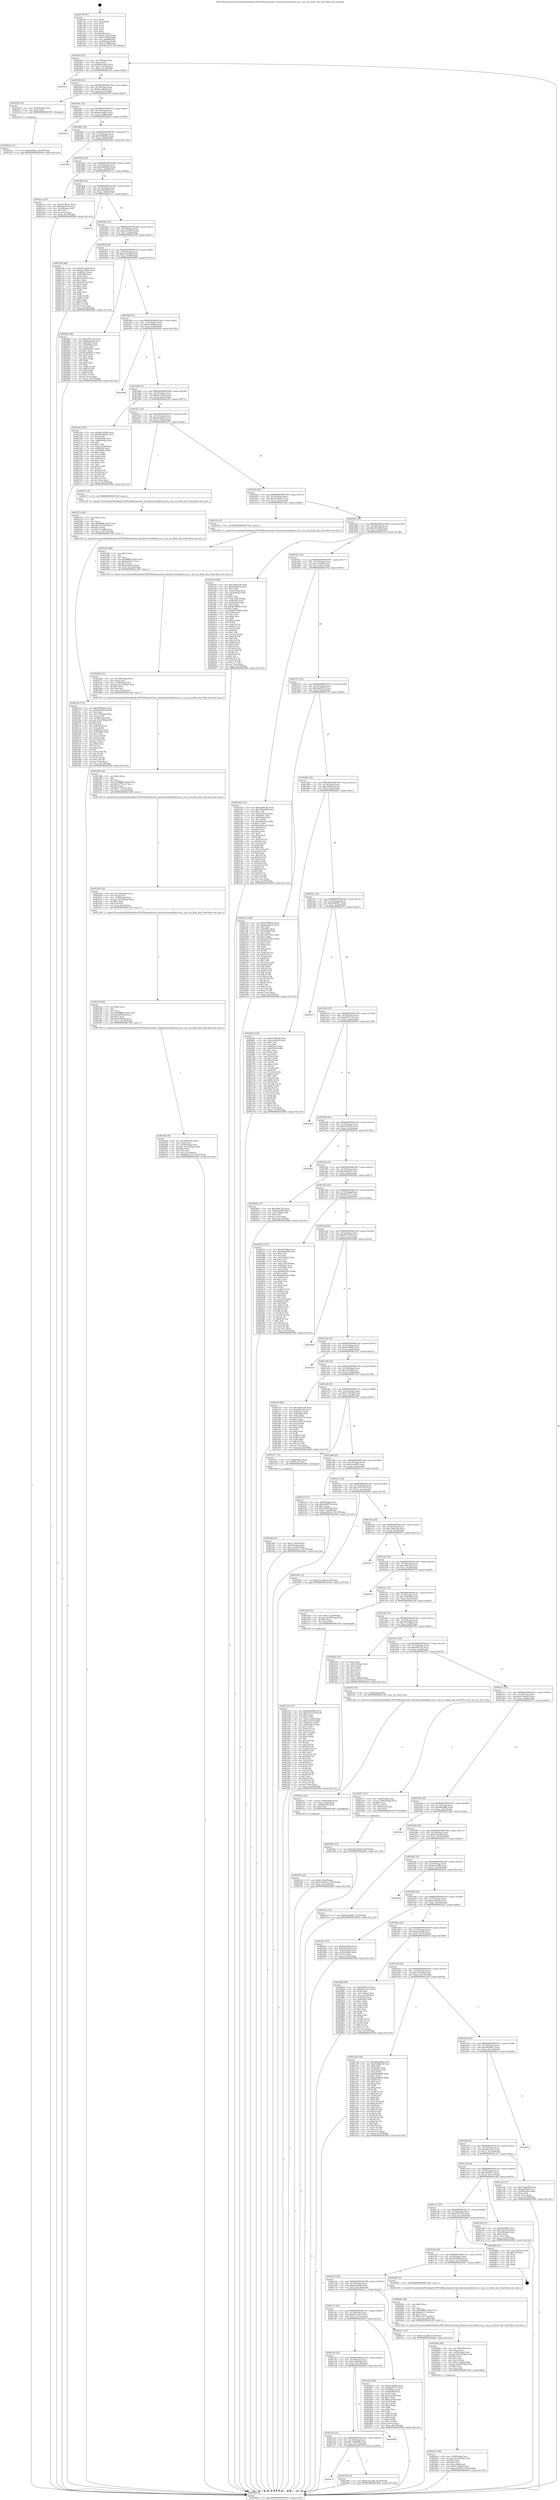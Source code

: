 digraph "0x4017f0" {
  label = "0x4017f0 (/mnt/c/Users/mathe/Desktop/tcc/POCII/binaries/extr_linuxdriversatalibata-scsi.c_ata_scsi_flush_xlat_Final-ollvm.out::main(0))"
  labelloc = "t"
  node[shape=record]

  Entry [label="",width=0.3,height=0.3,shape=circle,fillcolor=black,style=filled]
  "0x40181f" [label="{
     0x40181f [23]\l
     | [instrs]\l
     &nbsp;&nbsp;0x40181f \<+3\>: mov -0x70(%rbp),%eax\l
     &nbsp;&nbsp;0x401822 \<+2\>: mov %eax,%ecx\l
     &nbsp;&nbsp;0x401824 \<+6\>: sub $0x8a43c6c4,%ecx\l
     &nbsp;&nbsp;0x40182a \<+3\>: mov %eax,-0x74(%rbp)\l
     &nbsp;&nbsp;0x40182d \<+3\>: mov %ecx,-0x78(%rbp)\l
     &nbsp;&nbsp;0x401830 \<+6\>: je 00000000004025e3 \<main+0xdf3\>\l
  }"]
  "0x4025e3" [label="{
     0x4025e3\l
  }", style=dashed]
  "0x401836" [label="{
     0x401836 [22]\l
     | [instrs]\l
     &nbsp;&nbsp;0x401836 \<+5\>: jmp 000000000040183b \<main+0x4b\>\l
     &nbsp;&nbsp;0x40183b \<+3\>: mov -0x74(%rbp),%eax\l
     &nbsp;&nbsp;0x40183e \<+5\>: sub $0x8aae98ed,%eax\l
     &nbsp;&nbsp;0x401843 \<+3\>: mov %eax,-0x7c(%rbp)\l
     &nbsp;&nbsp;0x401846 \<+6\>: je 00000000004025bf \<main+0xdcf\>\l
  }"]
  Exit [label="",width=0.3,height=0.3,shape=circle,fillcolor=black,style=filled,peripheries=2]
  "0x4025bf" [label="{
     0x4025bf [12]\l
     | [instrs]\l
     &nbsp;&nbsp;0x4025bf \<+4\>: mov -0x58(%rbp),%rax\l
     &nbsp;&nbsp;0x4025c3 \<+3\>: mov %rax,%rdi\l
     &nbsp;&nbsp;0x4025c6 \<+5\>: call 0000000000401030 \<free@plt\>\l
     | [calls]\l
     &nbsp;&nbsp;0x401030 \{1\} (unknown)\l
  }"]
  "0x40184c" [label="{
     0x40184c [22]\l
     | [instrs]\l
     &nbsp;&nbsp;0x40184c \<+5\>: jmp 0000000000401851 \<main+0x61\>\l
     &nbsp;&nbsp;0x401851 \<+3\>: mov -0x74(%rbp),%eax\l
     &nbsp;&nbsp;0x401854 \<+5\>: sub $0x8dead062,%eax\l
     &nbsp;&nbsp;0x401859 \<+3\>: mov %eax,-0x80(%rbp)\l
     &nbsp;&nbsp;0x40185c \<+6\>: je 00000000004028e3 \<main+0x10f3\>\l
  }"]
  "0x401cc7" [label="{
     0x401cc7\l
  }", style=dashed]
  "0x4028e3" [label="{
     0x4028e3\l
  }", style=dashed]
  "0x401862" [label="{
     0x401862 [25]\l
     | [instrs]\l
     &nbsp;&nbsp;0x401862 \<+5\>: jmp 0000000000401867 \<main+0x77\>\l
     &nbsp;&nbsp;0x401867 \<+3\>: mov -0x74(%rbp),%eax\l
     &nbsp;&nbsp;0x40186a \<+5\>: sub $0x9384993e,%eax\l
     &nbsp;&nbsp;0x40186f \<+6\>: mov %eax,-0x84(%rbp)\l
     &nbsp;&nbsp;0x401875 \<+6\>: je 0000000000402929 \<main+0x1139\>\l
  }"]
  "0x4027f9" [label="{
     0x4027f9 [12]\l
     | [instrs]\l
     &nbsp;&nbsp;0x4027f9 \<+7\>: movl $0xb10a1e88,-0x70(%rbp)\l
     &nbsp;&nbsp;0x402800 \<+5\>: jmp 00000000004029d0 \<main+0x11e0\>\l
  }"]
  "0x402929" [label="{
     0x402929\l
  }", style=dashed]
  "0x40187b" [label="{
     0x40187b [25]\l
     | [instrs]\l
     &nbsp;&nbsp;0x40187b \<+5\>: jmp 0000000000401880 \<main+0x90\>\l
     &nbsp;&nbsp;0x401880 \<+3\>: mov -0x74(%rbp),%eax\l
     &nbsp;&nbsp;0x401883 \<+5\>: sub $0x944d002b,%eax\l
     &nbsp;&nbsp;0x401888 \<+6\>: mov %eax,-0x88(%rbp)\l
     &nbsp;&nbsp;0x40188e \<+6\>: je 00000000004021ca \<main+0x9da\>\l
  }"]
  "0x401cae" [label="{
     0x401cae [25]\l
     | [instrs]\l
     &nbsp;&nbsp;0x401cae \<+5\>: jmp 0000000000401cb3 \<main+0x4c3\>\l
     &nbsp;&nbsp;0x401cb3 \<+3\>: mov -0x74(%rbp),%eax\l
     &nbsp;&nbsp;0x401cb6 \<+5\>: sub $0x75d6e868,%eax\l
     &nbsp;&nbsp;0x401cbb \<+6\>: mov %eax,-0x134(%rbp)\l
     &nbsp;&nbsp;0x401cc1 \<+6\>: je 00000000004027f9 \<main+0x1009\>\l
  }"]
  "0x4021ca" [label="{
     0x4021ca [27]\l
     | [instrs]\l
     &nbsp;&nbsp;0x4021ca \<+5\>: mov $0xc8146a31,%eax\l
     &nbsp;&nbsp;0x4021cf \<+5\>: mov $0xd0ac667d,%ecx\l
     &nbsp;&nbsp;0x4021d4 \<+3\>: mov -0x2d(%rbp),%dl\l
     &nbsp;&nbsp;0x4021d7 \<+3\>: test $0x1,%dl\l
     &nbsp;&nbsp;0x4021da \<+3\>: cmovne %ecx,%eax\l
     &nbsp;&nbsp;0x4021dd \<+3\>: mov %eax,-0x70(%rbp)\l
     &nbsp;&nbsp;0x4021e0 \<+5\>: jmp 00000000004029d0 \<main+0x11e0\>\l
  }"]
  "0x401894" [label="{
     0x401894 [25]\l
     | [instrs]\l
     &nbsp;&nbsp;0x401894 \<+5\>: jmp 0000000000401899 \<main+0xa9\>\l
     &nbsp;&nbsp;0x401899 \<+3\>: mov -0x74(%rbp),%eax\l
     &nbsp;&nbsp;0x40189c \<+5\>: sub $0xa3f03f06,%eax\l
     &nbsp;&nbsp;0x4018a1 \<+6\>: mov %eax,-0x8c(%rbp)\l
     &nbsp;&nbsp;0x4018a7 \<+6\>: je 0000000000401cec \<main+0x4fc\>\l
  }"]
  "0x4029b6" [label="{
     0x4029b6\l
  }", style=dashed]
  "0x401cec" [label="{
     0x401cec\l
  }", style=dashed]
  "0x4018ad" [label="{
     0x4018ad [25]\l
     | [instrs]\l
     &nbsp;&nbsp;0x4018ad \<+5\>: jmp 00000000004018b2 \<main+0xc2\>\l
     &nbsp;&nbsp;0x4018b2 \<+3\>: mov -0x74(%rbp),%eax\l
     &nbsp;&nbsp;0x4018b5 \<+5\>: sub $0xaed14d18,%eax\l
     &nbsp;&nbsp;0x4018ba \<+6\>: mov %eax,-0x90(%rbp)\l
     &nbsp;&nbsp;0x4018c0 \<+6\>: je 000000000040210b \<main+0x91b\>\l
  }"]
  "0x4025cb" [label="{
     0x4025cb [12]\l
     | [instrs]\l
     &nbsp;&nbsp;0x4025cb \<+7\>: movl $0xda46b2cf,-0x70(%rbp)\l
     &nbsp;&nbsp;0x4025d2 \<+5\>: jmp 00000000004029d0 \<main+0x11e0\>\l
  }"]
  "0x40210b" [label="{
     0x40210b [88]\l
     | [instrs]\l
     &nbsp;&nbsp;0x40210b \<+5\>: mov $0x48c1d30b,%eax\l
     &nbsp;&nbsp;0x402110 \<+5\>: mov $0xbac385ba,%ecx\l
     &nbsp;&nbsp;0x402115 \<+7\>: mov 0x40505c,%edx\l
     &nbsp;&nbsp;0x40211c \<+7\>: mov 0x405064,%esi\l
     &nbsp;&nbsp;0x402123 \<+2\>: mov %edx,%edi\l
     &nbsp;&nbsp;0x402125 \<+6\>: add $0xcd30a76,%edi\l
     &nbsp;&nbsp;0x40212b \<+3\>: sub $0x1,%edi\l
     &nbsp;&nbsp;0x40212e \<+6\>: sub $0xcd30a76,%edi\l
     &nbsp;&nbsp;0x402134 \<+3\>: imul %edi,%edx\l
     &nbsp;&nbsp;0x402137 \<+3\>: and $0x1,%edx\l
     &nbsp;&nbsp;0x40213a \<+3\>: cmp $0x0,%edx\l
     &nbsp;&nbsp;0x40213d \<+4\>: sete %r8b\l
     &nbsp;&nbsp;0x402141 \<+3\>: cmp $0xa,%esi\l
     &nbsp;&nbsp;0x402144 \<+4\>: setl %r9b\l
     &nbsp;&nbsp;0x402148 \<+3\>: mov %r8b,%r10b\l
     &nbsp;&nbsp;0x40214b \<+3\>: and %r9b,%r10b\l
     &nbsp;&nbsp;0x40214e \<+3\>: xor %r9b,%r8b\l
     &nbsp;&nbsp;0x402151 \<+3\>: or %r8b,%r10b\l
     &nbsp;&nbsp;0x402154 \<+4\>: test $0x1,%r10b\l
     &nbsp;&nbsp;0x402158 \<+3\>: cmovne %ecx,%eax\l
     &nbsp;&nbsp;0x40215b \<+3\>: mov %eax,-0x70(%rbp)\l
     &nbsp;&nbsp;0x40215e \<+5\>: jmp 00000000004029d0 \<main+0x11e0\>\l
  }"]
  "0x4018c6" [label="{
     0x4018c6 [25]\l
     | [instrs]\l
     &nbsp;&nbsp;0x4018c6 \<+5\>: jmp 00000000004018cb \<main+0xdb\>\l
     &nbsp;&nbsp;0x4018cb \<+3\>: mov -0x74(%rbp),%eax\l
     &nbsp;&nbsp;0x4018ce \<+5\>: sub $0xb10a1e88,%eax\l
     &nbsp;&nbsp;0x4018d3 \<+6\>: mov %eax,-0x94(%rbp)\l
     &nbsp;&nbsp;0x4018d9 \<+6\>: je 0000000000402805 \<main+0x1015\>\l
  }"]
  "0x402592" [label="{
     0x402592 [12]\l
     | [instrs]\l
     &nbsp;&nbsp;0x402592 \<+7\>: movl $0x3d37bddf,-0x70(%rbp)\l
     &nbsp;&nbsp;0x402599 \<+5\>: jmp 00000000004029d0 \<main+0x11e0\>\l
  }"]
  "0x402805" [label="{
     0x402805 [88]\l
     | [instrs]\l
     &nbsp;&nbsp;0x402805 \<+5\>: mov $0xf20977e5,%eax\l
     &nbsp;&nbsp;0x40280a \<+5\>: mov $0x4da3af5f,%ecx\l
     &nbsp;&nbsp;0x40280f \<+7\>: mov 0x40505c,%edx\l
     &nbsp;&nbsp;0x402816 \<+7\>: mov 0x405064,%esi\l
     &nbsp;&nbsp;0x40281d \<+2\>: mov %edx,%edi\l
     &nbsp;&nbsp;0x40281f \<+6\>: sub $0xdb69f17e,%edi\l
     &nbsp;&nbsp;0x402825 \<+3\>: sub $0x1,%edi\l
     &nbsp;&nbsp;0x402828 \<+6\>: add $0xdb69f17e,%edi\l
     &nbsp;&nbsp;0x40282e \<+3\>: imul %edi,%edx\l
     &nbsp;&nbsp;0x402831 \<+3\>: and $0x1,%edx\l
     &nbsp;&nbsp;0x402834 \<+3\>: cmp $0x0,%edx\l
     &nbsp;&nbsp;0x402837 \<+4\>: sete %r8b\l
     &nbsp;&nbsp;0x40283b \<+3\>: cmp $0xa,%esi\l
     &nbsp;&nbsp;0x40283e \<+4\>: setl %r9b\l
     &nbsp;&nbsp;0x402842 \<+3\>: mov %r8b,%r10b\l
     &nbsp;&nbsp;0x402845 \<+3\>: and %r9b,%r10b\l
     &nbsp;&nbsp;0x402848 \<+3\>: xor %r9b,%r8b\l
     &nbsp;&nbsp;0x40284b \<+3\>: or %r8b,%r10b\l
     &nbsp;&nbsp;0x40284e \<+4\>: test $0x1,%r10b\l
     &nbsp;&nbsp;0x402852 \<+3\>: cmovne %ecx,%eax\l
     &nbsp;&nbsp;0x402855 \<+3\>: mov %eax,-0x70(%rbp)\l
     &nbsp;&nbsp;0x402858 \<+5\>: jmp 00000000004029d0 \<main+0x11e0\>\l
  }"]
  "0x4018df" [label="{
     0x4018df [25]\l
     | [instrs]\l
     &nbsp;&nbsp;0x4018df \<+5\>: jmp 00000000004018e4 \<main+0xf4\>\l
     &nbsp;&nbsp;0x4018e4 \<+3\>: mov -0x74(%rbp),%eax\l
     &nbsp;&nbsp;0x4018e7 \<+5\>: sub $0xb6c80fba,%eax\l
     &nbsp;&nbsp;0x4018ec \<+6\>: mov %eax,-0x98(%rbp)\l
     &nbsp;&nbsp;0x4018f2 \<+6\>: je 0000000000402984 \<main+0x1194\>\l
  }"]
  "0x402543" [label="{
     0x402543 [25]\l
     | [instrs]\l
     &nbsp;&nbsp;0x402543 \<+7\>: movl $0x0,-0x6c(%rbp)\l
     &nbsp;&nbsp;0x40254a \<+7\>: movl $0x4cc9a5a2,-0x70(%rbp)\l
     &nbsp;&nbsp;0x402551 \<+6\>: mov %eax,-0x14c(%rbp)\l
     &nbsp;&nbsp;0x402557 \<+5\>: jmp 00000000004029d0 \<main+0x11e0\>\l
  }"]
  "0x402984" [label="{
     0x402984\l
  }", style=dashed]
  "0x4018f8" [label="{
     0x4018f8 [25]\l
     | [instrs]\l
     &nbsp;&nbsp;0x4018f8 \<+5\>: jmp 00000000004018fd \<main+0x10d\>\l
     &nbsp;&nbsp;0x4018fd \<+3\>: mov -0x74(%rbp),%eax\l
     &nbsp;&nbsp;0x401900 \<+5\>: sub $0xbac385ba,%eax\l
     &nbsp;&nbsp;0x401905 \<+6\>: mov %eax,-0x9c(%rbp)\l
     &nbsp;&nbsp;0x40190b \<+6\>: je 0000000000402163 \<main+0x973\>\l
  }"]
  "0x40252c" [label="{
     0x40252c [23]\l
     | [instrs]\l
     &nbsp;&nbsp;0x40252c \<+10\>: movabs $0x4030b6,%rdi\l
     &nbsp;&nbsp;0x402536 \<+3\>: mov %eax,-0x68(%rbp)\l
     &nbsp;&nbsp;0x402539 \<+3\>: mov -0x68(%rbp),%esi\l
     &nbsp;&nbsp;0x40253c \<+2\>: mov $0x0,%al\l
     &nbsp;&nbsp;0x40253e \<+5\>: call 0000000000401040 \<printf@plt\>\l
     | [calls]\l
     &nbsp;&nbsp;0x401040 \{1\} (unknown)\l
  }"]
  "0x402163" [label="{
     0x402163 [103]\l
     | [instrs]\l
     &nbsp;&nbsp;0x402163 \<+5\>: mov $0x48c1d30b,%eax\l
     &nbsp;&nbsp;0x402168 \<+5\>: mov $0x944d002b,%ecx\l
     &nbsp;&nbsp;0x40216d \<+2\>: xor %edx,%edx\l
     &nbsp;&nbsp;0x40216f \<+3\>: mov -0x64(%rbp),%esi\l
     &nbsp;&nbsp;0x402172 \<+3\>: cmp -0x60(%rbp),%esi\l
     &nbsp;&nbsp;0x402175 \<+4\>: setl %dil\l
     &nbsp;&nbsp;0x402179 \<+4\>: and $0x1,%dil\l
     &nbsp;&nbsp;0x40217d \<+4\>: mov %dil,-0x2d(%rbp)\l
     &nbsp;&nbsp;0x402181 \<+7\>: mov 0x40505c,%esi\l
     &nbsp;&nbsp;0x402188 \<+8\>: mov 0x405064,%r8d\l
     &nbsp;&nbsp;0x402190 \<+3\>: sub $0x1,%edx\l
     &nbsp;&nbsp;0x402193 \<+3\>: mov %esi,%r9d\l
     &nbsp;&nbsp;0x402196 \<+3\>: add %edx,%r9d\l
     &nbsp;&nbsp;0x402199 \<+4\>: imul %r9d,%esi\l
     &nbsp;&nbsp;0x40219d \<+3\>: and $0x1,%esi\l
     &nbsp;&nbsp;0x4021a0 \<+3\>: cmp $0x0,%esi\l
     &nbsp;&nbsp;0x4021a3 \<+4\>: sete %dil\l
     &nbsp;&nbsp;0x4021a7 \<+4\>: cmp $0xa,%r8d\l
     &nbsp;&nbsp;0x4021ab \<+4\>: setl %r10b\l
     &nbsp;&nbsp;0x4021af \<+3\>: mov %dil,%r11b\l
     &nbsp;&nbsp;0x4021b2 \<+3\>: and %r10b,%r11b\l
     &nbsp;&nbsp;0x4021b5 \<+3\>: xor %r10b,%dil\l
     &nbsp;&nbsp;0x4021b8 \<+3\>: or %dil,%r11b\l
     &nbsp;&nbsp;0x4021bb \<+4\>: test $0x1,%r11b\l
     &nbsp;&nbsp;0x4021bf \<+3\>: cmovne %ecx,%eax\l
     &nbsp;&nbsp;0x4021c2 \<+3\>: mov %eax,-0x70(%rbp)\l
     &nbsp;&nbsp;0x4021c5 \<+5\>: jmp 00000000004029d0 \<main+0x11e0\>\l
  }"]
  "0x401911" [label="{
     0x401911 [25]\l
     | [instrs]\l
     &nbsp;&nbsp;0x401911 \<+5\>: jmp 0000000000401916 \<main+0x126\>\l
     &nbsp;&nbsp;0x401916 \<+3\>: mov -0x74(%rbp),%eax\l
     &nbsp;&nbsp;0x401919 \<+5\>: sub $0xbdca9bc0,%eax\l
     &nbsp;&nbsp;0x40191e \<+6\>: mov %eax,-0xa0(%rbp)\l
     &nbsp;&nbsp;0x401924 \<+6\>: je 0000000000402275 \<main+0xa85\>\l
  }"]
  "0x401c95" [label="{
     0x401c95 [25]\l
     | [instrs]\l
     &nbsp;&nbsp;0x401c95 \<+5\>: jmp 0000000000401c9a \<main+0x4aa\>\l
     &nbsp;&nbsp;0x401c9a \<+3\>: mov -0x74(%rbp),%eax\l
     &nbsp;&nbsp;0x401c9d \<+5\>: sub $0x6cb903a8,%eax\l
     &nbsp;&nbsp;0x401ca2 \<+6\>: mov %eax,-0x130(%rbp)\l
     &nbsp;&nbsp;0x401ca8 \<+6\>: je 00000000004029b6 \<main+0x11c6\>\l
  }"]
  "0x402275" [label="{
     0x402275 [5]\l
     | [instrs]\l
     &nbsp;&nbsp;0x402275 \<+5\>: call 0000000000401160 \<next_i\>\l
     | [calls]\l
     &nbsp;&nbsp;0x401160 \{1\} (/mnt/c/Users/mathe/Desktop/tcc/POCII/binaries/extr_linuxdriversatalibata-scsi.c_ata_scsi_flush_xlat_Final-ollvm.out::next_i)\l
  }"]
  "0x40192a" [label="{
     0x40192a [25]\l
     | [instrs]\l
     &nbsp;&nbsp;0x40192a \<+5\>: jmp 000000000040192f \<main+0x13f\>\l
     &nbsp;&nbsp;0x40192f \<+3\>: mov -0x74(%rbp),%eax\l
     &nbsp;&nbsp;0x401932 \<+5\>: sub $0xc8146a31,%eax\l
     &nbsp;&nbsp;0x401937 \<+6\>: mov %eax,-0xa4(%rbp)\l
     &nbsp;&nbsp;0x40193d \<+6\>: je 000000000040233e \<main+0xb4e\>\l
  }"]
  "0x402422" [label="{
     0x402422 [88]\l
     | [instrs]\l
     &nbsp;&nbsp;0x402422 \<+5\>: mov $0xb6c80fba,%eax\l
     &nbsp;&nbsp;0x402427 \<+5\>: mov $0xf6a47377,%ecx\l
     &nbsp;&nbsp;0x40242c \<+7\>: mov 0x40505c,%edx\l
     &nbsp;&nbsp;0x402433 \<+7\>: mov 0x405064,%esi\l
     &nbsp;&nbsp;0x40243a \<+2\>: mov %edx,%edi\l
     &nbsp;&nbsp;0x40243c \<+6\>: add $0xace41bf,%edi\l
     &nbsp;&nbsp;0x402442 \<+3\>: sub $0x1,%edi\l
     &nbsp;&nbsp;0x402445 \<+6\>: sub $0xace41bf,%edi\l
     &nbsp;&nbsp;0x40244b \<+3\>: imul %edi,%edx\l
     &nbsp;&nbsp;0x40244e \<+3\>: and $0x1,%edx\l
     &nbsp;&nbsp;0x402451 \<+3\>: cmp $0x0,%edx\l
     &nbsp;&nbsp;0x402454 \<+4\>: sete %r8b\l
     &nbsp;&nbsp;0x402458 \<+3\>: cmp $0xa,%esi\l
     &nbsp;&nbsp;0x40245b \<+4\>: setl %r9b\l
     &nbsp;&nbsp;0x40245f \<+3\>: mov %r8b,%r10b\l
     &nbsp;&nbsp;0x402462 \<+3\>: and %r9b,%r10b\l
     &nbsp;&nbsp;0x402465 \<+3\>: xor %r9b,%r8b\l
     &nbsp;&nbsp;0x402468 \<+3\>: or %r8b,%r10b\l
     &nbsp;&nbsp;0x40246b \<+4\>: test $0x1,%r10b\l
     &nbsp;&nbsp;0x40246f \<+3\>: cmovne %ecx,%eax\l
     &nbsp;&nbsp;0x402472 \<+3\>: mov %eax,-0x70(%rbp)\l
     &nbsp;&nbsp;0x402475 \<+5\>: jmp 00000000004029d0 \<main+0x11e0\>\l
  }"]
  "0x40233e" [label="{
     0x40233e [5]\l
     | [instrs]\l
     &nbsp;&nbsp;0x40233e \<+5\>: call 0000000000401160 \<next_i\>\l
     | [calls]\l
     &nbsp;&nbsp;0x401160 \{1\} (/mnt/c/Users/mathe/Desktop/tcc/POCII/binaries/extr_linuxdriversatalibata-scsi.c_ata_scsi_flush_xlat_Final-ollvm.out::next_i)\l
  }"]
  "0x401943" [label="{
     0x401943 [25]\l
     | [instrs]\l
     &nbsp;&nbsp;0x401943 \<+5\>: jmp 0000000000401948 \<main+0x158\>\l
     &nbsp;&nbsp;0x401948 \<+3\>: mov -0x74(%rbp),%eax\l
     &nbsp;&nbsp;0x40194b \<+5\>: sub $0xc8f3c4d5,%eax\l
     &nbsp;&nbsp;0x401950 \<+6\>: mov %eax,-0xa8(%rbp)\l
     &nbsp;&nbsp;0x401956 \<+6\>: je 0000000000401fc8 \<main+0x7d8\>\l
  }"]
  "0x401c7c" [label="{
     0x401c7c [25]\l
     | [instrs]\l
     &nbsp;&nbsp;0x401c7c \<+5\>: jmp 0000000000401c81 \<main+0x491\>\l
     &nbsp;&nbsp;0x401c81 \<+3\>: mov -0x74(%rbp),%eax\l
     &nbsp;&nbsp;0x401c84 \<+5\>: sub $0x6b21c253,%eax\l
     &nbsp;&nbsp;0x401c89 \<+6\>: mov %eax,-0x12c(%rbp)\l
     &nbsp;&nbsp;0x401c8f \<+6\>: je 0000000000402422 \<main+0xc32\>\l
  }"]
  "0x401fc8" [label="{
     0x401fc8 [164]\l
     | [instrs]\l
     &nbsp;&nbsp;0x401fc8 \<+5\>: mov $0x338dce56,%eax\l
     &nbsp;&nbsp;0x401fcd \<+5\>: mov $0xf44ab9a5,%ecx\l
     &nbsp;&nbsp;0x401fd2 \<+2\>: mov $0x1,%dl\l
     &nbsp;&nbsp;0x401fd4 \<+3\>: mov -0x5c(%rbp),%esi\l
     &nbsp;&nbsp;0x401fd7 \<+3\>: cmp -0x50(%rbp),%esi\l
     &nbsp;&nbsp;0x401fda \<+4\>: setl %dil\l
     &nbsp;&nbsp;0x401fde \<+4\>: and $0x1,%dil\l
     &nbsp;&nbsp;0x401fe2 \<+4\>: mov %dil,-0x2e(%rbp)\l
     &nbsp;&nbsp;0x401fe6 \<+7\>: mov 0x40505c,%esi\l
     &nbsp;&nbsp;0x401fed \<+8\>: mov 0x405064,%r8d\l
     &nbsp;&nbsp;0x401ff5 \<+3\>: mov %esi,%r9d\l
     &nbsp;&nbsp;0x401ff8 \<+7\>: add $0x9870960b,%r9d\l
     &nbsp;&nbsp;0x401fff \<+4\>: sub $0x1,%r9d\l
     &nbsp;&nbsp;0x402003 \<+7\>: sub $0x9870960b,%r9d\l
     &nbsp;&nbsp;0x40200a \<+4\>: imul %r9d,%esi\l
     &nbsp;&nbsp;0x40200e \<+3\>: and $0x1,%esi\l
     &nbsp;&nbsp;0x402011 \<+3\>: cmp $0x0,%esi\l
     &nbsp;&nbsp;0x402014 \<+4\>: sete %dil\l
     &nbsp;&nbsp;0x402018 \<+4\>: cmp $0xa,%r8d\l
     &nbsp;&nbsp;0x40201c \<+4\>: setl %r10b\l
     &nbsp;&nbsp;0x402020 \<+3\>: mov %dil,%r11b\l
     &nbsp;&nbsp;0x402023 \<+4\>: xor $0xff,%r11b\l
     &nbsp;&nbsp;0x402027 \<+3\>: mov %r10b,%bl\l
     &nbsp;&nbsp;0x40202a \<+3\>: xor $0xff,%bl\l
     &nbsp;&nbsp;0x40202d \<+3\>: xor $0x1,%dl\l
     &nbsp;&nbsp;0x402030 \<+3\>: mov %r11b,%r14b\l
     &nbsp;&nbsp;0x402033 \<+4\>: and $0xff,%r14b\l
     &nbsp;&nbsp;0x402037 \<+3\>: and %dl,%dil\l
     &nbsp;&nbsp;0x40203a \<+3\>: mov %bl,%r15b\l
     &nbsp;&nbsp;0x40203d \<+4\>: and $0xff,%r15b\l
     &nbsp;&nbsp;0x402041 \<+3\>: and %dl,%r10b\l
     &nbsp;&nbsp;0x402044 \<+3\>: or %dil,%r14b\l
     &nbsp;&nbsp;0x402047 \<+3\>: or %r10b,%r15b\l
     &nbsp;&nbsp;0x40204a \<+3\>: xor %r15b,%r14b\l
     &nbsp;&nbsp;0x40204d \<+3\>: or %bl,%r11b\l
     &nbsp;&nbsp;0x402050 \<+4\>: xor $0xff,%r11b\l
     &nbsp;&nbsp;0x402054 \<+3\>: or $0x1,%dl\l
     &nbsp;&nbsp;0x402057 \<+3\>: and %dl,%r11b\l
     &nbsp;&nbsp;0x40205a \<+3\>: or %r11b,%r14b\l
     &nbsp;&nbsp;0x40205d \<+4\>: test $0x1,%r14b\l
     &nbsp;&nbsp;0x402061 \<+3\>: cmovne %ecx,%eax\l
     &nbsp;&nbsp;0x402064 \<+3\>: mov %eax,-0x70(%rbp)\l
     &nbsp;&nbsp;0x402067 \<+5\>: jmp 00000000004029d0 \<main+0x11e0\>\l
  }"]
  "0x40195c" [label="{
     0x40195c [25]\l
     | [instrs]\l
     &nbsp;&nbsp;0x40195c \<+5\>: jmp 0000000000401961 \<main+0x171\>\l
     &nbsp;&nbsp;0x401961 \<+3\>: mov -0x74(%rbp),%eax\l
     &nbsp;&nbsp;0x401964 \<+5\>: sub $0xcecfd3b9,%eax\l
     &nbsp;&nbsp;0x401969 \<+6\>: mov %eax,-0xac(%rbp)\l
     &nbsp;&nbsp;0x40196f \<+6\>: je 0000000000402762 \<main+0xf72\>\l
  }"]
  "0x402517" [label="{
     0x402517 [12]\l
     | [instrs]\l
     &nbsp;&nbsp;0x402517 \<+7\>: movl $0x252acfff,-0x70(%rbp)\l
     &nbsp;&nbsp;0x40251e \<+5\>: jmp 00000000004029d0 \<main+0x11e0\>\l
  }"]
  "0x402762" [label="{
     0x402762 [151]\l
     | [instrs]\l
     &nbsp;&nbsp;0x402762 \<+5\>: mov $0x6cb903a8,%eax\l
     &nbsp;&nbsp;0x402767 \<+5\>: mov $0x75d6e868,%ecx\l
     &nbsp;&nbsp;0x40276c \<+2\>: mov $0x1,%dl\l
     &nbsp;&nbsp;0x40276e \<+7\>: movl $0x0,-0x3c(%rbp)\l
     &nbsp;&nbsp;0x402775 \<+7\>: mov 0x40505c,%esi\l
     &nbsp;&nbsp;0x40277c \<+7\>: mov 0x405064,%edi\l
     &nbsp;&nbsp;0x402783 \<+3\>: mov %esi,%r8d\l
     &nbsp;&nbsp;0x402786 \<+7\>: sub $0x2e8b1adc,%r8d\l
     &nbsp;&nbsp;0x40278d \<+4\>: sub $0x1,%r8d\l
     &nbsp;&nbsp;0x402791 \<+7\>: add $0x2e8b1adc,%r8d\l
     &nbsp;&nbsp;0x402798 \<+4\>: imul %r8d,%esi\l
     &nbsp;&nbsp;0x40279c \<+3\>: and $0x1,%esi\l
     &nbsp;&nbsp;0x40279f \<+3\>: cmp $0x0,%esi\l
     &nbsp;&nbsp;0x4027a2 \<+4\>: sete %r9b\l
     &nbsp;&nbsp;0x4027a6 \<+3\>: cmp $0xa,%edi\l
     &nbsp;&nbsp;0x4027a9 \<+4\>: setl %r10b\l
     &nbsp;&nbsp;0x4027ad \<+3\>: mov %r9b,%r11b\l
     &nbsp;&nbsp;0x4027b0 \<+4\>: xor $0xff,%r11b\l
     &nbsp;&nbsp;0x4027b4 \<+3\>: mov %r10b,%bl\l
     &nbsp;&nbsp;0x4027b7 \<+3\>: xor $0xff,%bl\l
     &nbsp;&nbsp;0x4027ba \<+3\>: xor $0x0,%dl\l
     &nbsp;&nbsp;0x4027bd \<+3\>: mov %r11b,%r14b\l
     &nbsp;&nbsp;0x4027c0 \<+4\>: and $0x0,%r14b\l
     &nbsp;&nbsp;0x4027c4 \<+3\>: and %dl,%r9b\l
     &nbsp;&nbsp;0x4027c7 \<+3\>: mov %bl,%r15b\l
     &nbsp;&nbsp;0x4027ca \<+4\>: and $0x0,%r15b\l
     &nbsp;&nbsp;0x4027ce \<+3\>: and %dl,%r10b\l
     &nbsp;&nbsp;0x4027d1 \<+3\>: or %r9b,%r14b\l
     &nbsp;&nbsp;0x4027d4 \<+3\>: or %r10b,%r15b\l
     &nbsp;&nbsp;0x4027d7 \<+3\>: xor %r15b,%r14b\l
     &nbsp;&nbsp;0x4027da \<+3\>: or %bl,%r11b\l
     &nbsp;&nbsp;0x4027dd \<+4\>: xor $0xff,%r11b\l
     &nbsp;&nbsp;0x4027e1 \<+3\>: or $0x0,%dl\l
     &nbsp;&nbsp;0x4027e4 \<+3\>: and %dl,%r11b\l
     &nbsp;&nbsp;0x4027e7 \<+3\>: or %r11b,%r14b\l
     &nbsp;&nbsp;0x4027ea \<+4\>: test $0x1,%r14b\l
     &nbsp;&nbsp;0x4027ee \<+3\>: cmovne %ecx,%eax\l
     &nbsp;&nbsp;0x4027f1 \<+3\>: mov %eax,-0x70(%rbp)\l
     &nbsp;&nbsp;0x4027f4 \<+5\>: jmp 00000000004029d0 \<main+0x11e0\>\l
  }"]
  "0x401975" [label="{
     0x401975 [25]\l
     | [instrs]\l
     &nbsp;&nbsp;0x401975 \<+5\>: jmp 000000000040197a \<main+0x18a\>\l
     &nbsp;&nbsp;0x40197a \<+3\>: mov -0x74(%rbp),%eax\l
     &nbsp;&nbsp;0x40197d \<+5\>: sub $0xd0ac667d,%eax\l
     &nbsp;&nbsp;0x401982 \<+6\>: mov %eax,-0xb0(%rbp)\l
     &nbsp;&nbsp;0x401988 \<+6\>: je 00000000004021e5 \<main+0x9f5\>\l
  }"]
  "0x4023fb" [label="{
     0x4023fb [39]\l
     | [instrs]\l
     &nbsp;&nbsp;0x4023fb \<+6\>: mov -0x148(%rbp),%ecx\l
     &nbsp;&nbsp;0x402401 \<+3\>: imul %eax,%ecx\l
     &nbsp;&nbsp;0x402404 \<+4\>: mov -0x58(%rbp),%rsi\l
     &nbsp;&nbsp;0x402408 \<+4\>: movslq -0x5c(%rbp),%rdi\l
     &nbsp;&nbsp;0x40240c \<+4\>: shl $0x5,%rdi\l
     &nbsp;&nbsp;0x402410 \<+3\>: add %rdi,%rsi\l
     &nbsp;&nbsp;0x402413 \<+3\>: mov %ecx,0x18(%rsi)\l
     &nbsp;&nbsp;0x402416 \<+7\>: movl $0x6b21c253,-0x70(%rbp)\l
     &nbsp;&nbsp;0x40241d \<+5\>: jmp 00000000004029d0 \<main+0x11e0\>\l
  }"]
  "0x4021e5" [label="{
     0x4021e5 [144]\l
     | [instrs]\l
     &nbsp;&nbsp;0x4021e5 \<+5\>: mov $0x9384993e,%eax\l
     &nbsp;&nbsp;0x4021ea \<+5\>: mov $0xbdca9bc0,%ecx\l
     &nbsp;&nbsp;0x4021ef \<+2\>: mov $0x1,%dl\l
     &nbsp;&nbsp;0x4021f1 \<+7\>: mov 0x40505c,%esi\l
     &nbsp;&nbsp;0x4021f8 \<+7\>: mov 0x405064,%edi\l
     &nbsp;&nbsp;0x4021ff \<+3\>: mov %esi,%r8d\l
     &nbsp;&nbsp;0x402202 \<+7\>: sub $0x33e67402,%r8d\l
     &nbsp;&nbsp;0x402209 \<+4\>: sub $0x1,%r8d\l
     &nbsp;&nbsp;0x40220d \<+7\>: add $0x33e67402,%r8d\l
     &nbsp;&nbsp;0x402214 \<+4\>: imul %r8d,%esi\l
     &nbsp;&nbsp;0x402218 \<+3\>: and $0x1,%esi\l
     &nbsp;&nbsp;0x40221b \<+3\>: cmp $0x0,%esi\l
     &nbsp;&nbsp;0x40221e \<+4\>: sete %r9b\l
     &nbsp;&nbsp;0x402222 \<+3\>: cmp $0xa,%edi\l
     &nbsp;&nbsp;0x402225 \<+4\>: setl %r10b\l
     &nbsp;&nbsp;0x402229 \<+3\>: mov %r9b,%r11b\l
     &nbsp;&nbsp;0x40222c \<+4\>: xor $0xff,%r11b\l
     &nbsp;&nbsp;0x402230 \<+3\>: mov %r10b,%bl\l
     &nbsp;&nbsp;0x402233 \<+3\>: xor $0xff,%bl\l
     &nbsp;&nbsp;0x402236 \<+3\>: xor $0x1,%dl\l
     &nbsp;&nbsp;0x402239 \<+3\>: mov %r11b,%r14b\l
     &nbsp;&nbsp;0x40223c \<+4\>: and $0xff,%r14b\l
     &nbsp;&nbsp;0x402240 \<+3\>: and %dl,%r9b\l
     &nbsp;&nbsp;0x402243 \<+3\>: mov %bl,%r15b\l
     &nbsp;&nbsp;0x402246 \<+4\>: and $0xff,%r15b\l
     &nbsp;&nbsp;0x40224a \<+3\>: and %dl,%r10b\l
     &nbsp;&nbsp;0x40224d \<+3\>: or %r9b,%r14b\l
     &nbsp;&nbsp;0x402250 \<+3\>: or %r10b,%r15b\l
     &nbsp;&nbsp;0x402253 \<+3\>: xor %r15b,%r14b\l
     &nbsp;&nbsp;0x402256 \<+3\>: or %bl,%r11b\l
     &nbsp;&nbsp;0x402259 \<+4\>: xor $0xff,%r11b\l
     &nbsp;&nbsp;0x40225d \<+3\>: or $0x1,%dl\l
     &nbsp;&nbsp;0x402260 \<+3\>: and %dl,%r11b\l
     &nbsp;&nbsp;0x402263 \<+3\>: or %r11b,%r14b\l
     &nbsp;&nbsp;0x402266 \<+4\>: test $0x1,%r14b\l
     &nbsp;&nbsp;0x40226a \<+3\>: cmovne %ecx,%eax\l
     &nbsp;&nbsp;0x40226d \<+3\>: mov %eax,-0x70(%rbp)\l
     &nbsp;&nbsp;0x402270 \<+5\>: jmp 00000000004029d0 \<main+0x11e0\>\l
  }"]
  "0x40198e" [label="{
     0x40198e [25]\l
     | [instrs]\l
     &nbsp;&nbsp;0x40198e \<+5\>: jmp 0000000000401993 \<main+0x1a3\>\l
     &nbsp;&nbsp;0x401993 \<+3\>: mov -0x74(%rbp),%eax\l
     &nbsp;&nbsp;0x401996 \<+5\>: sub $0xda46b2cf,%eax\l
     &nbsp;&nbsp;0x40199b \<+6\>: mov %eax,-0xb4(%rbp)\l
     &nbsp;&nbsp;0x4019a1 \<+6\>: je 00000000004026dc \<main+0xeec\>\l
  }"]
  "0x4023d3" [label="{
     0x4023d3 [40]\l
     | [instrs]\l
     &nbsp;&nbsp;0x4023d3 \<+5\>: mov $0x2,%ecx\l
     &nbsp;&nbsp;0x4023d8 \<+1\>: cltd\l
     &nbsp;&nbsp;0x4023d9 \<+2\>: idiv %ecx\l
     &nbsp;&nbsp;0x4023db \<+6\>: imul $0xfffffffe,%edx,%ecx\l
     &nbsp;&nbsp;0x4023e1 \<+6\>: sub $0xf3d93f3d,%ecx\l
     &nbsp;&nbsp;0x4023e7 \<+3\>: add $0x1,%ecx\l
     &nbsp;&nbsp;0x4023ea \<+6\>: add $0xf3d93f3d,%ecx\l
     &nbsp;&nbsp;0x4023f0 \<+6\>: mov %ecx,-0x148(%rbp)\l
     &nbsp;&nbsp;0x4023f6 \<+5\>: call 0000000000401160 \<next_i\>\l
     | [calls]\l
     &nbsp;&nbsp;0x401160 \{1\} (/mnt/c/Users/mathe/Desktop/tcc/POCII/binaries/extr_linuxdriversatalibata-scsi.c_ata_scsi_flush_xlat_Final-ollvm.out::next_i)\l
  }"]
  "0x4026dc" [label="{
     0x4026dc [134]\l
     | [instrs]\l
     &nbsp;&nbsp;0x4026dc \<+5\>: mov $0x6cb903a8,%eax\l
     &nbsp;&nbsp;0x4026e1 \<+5\>: mov $0xcecfd3b9,%ecx\l
     &nbsp;&nbsp;0x4026e6 \<+2\>: mov $0x1,%dl\l
     &nbsp;&nbsp;0x4026e8 \<+2\>: xor %esi,%esi\l
     &nbsp;&nbsp;0x4026ea \<+7\>: mov 0x40505c,%edi\l
     &nbsp;&nbsp;0x4026f1 \<+8\>: mov 0x405064,%r8d\l
     &nbsp;&nbsp;0x4026f9 \<+3\>: sub $0x1,%esi\l
     &nbsp;&nbsp;0x4026fc \<+3\>: mov %edi,%r9d\l
     &nbsp;&nbsp;0x4026ff \<+3\>: add %esi,%r9d\l
     &nbsp;&nbsp;0x402702 \<+4\>: imul %r9d,%edi\l
     &nbsp;&nbsp;0x402706 \<+3\>: and $0x1,%edi\l
     &nbsp;&nbsp;0x402709 \<+3\>: cmp $0x0,%edi\l
     &nbsp;&nbsp;0x40270c \<+4\>: sete %r10b\l
     &nbsp;&nbsp;0x402710 \<+4\>: cmp $0xa,%r8d\l
     &nbsp;&nbsp;0x402714 \<+4\>: setl %r11b\l
     &nbsp;&nbsp;0x402718 \<+3\>: mov %r10b,%bl\l
     &nbsp;&nbsp;0x40271b \<+3\>: xor $0xff,%bl\l
     &nbsp;&nbsp;0x40271e \<+3\>: mov %r11b,%r14b\l
     &nbsp;&nbsp;0x402721 \<+4\>: xor $0xff,%r14b\l
     &nbsp;&nbsp;0x402725 \<+3\>: xor $0x1,%dl\l
     &nbsp;&nbsp;0x402728 \<+3\>: mov %bl,%r15b\l
     &nbsp;&nbsp;0x40272b \<+4\>: and $0xff,%r15b\l
     &nbsp;&nbsp;0x40272f \<+3\>: and %dl,%r10b\l
     &nbsp;&nbsp;0x402732 \<+3\>: mov %r14b,%r12b\l
     &nbsp;&nbsp;0x402735 \<+4\>: and $0xff,%r12b\l
     &nbsp;&nbsp;0x402739 \<+3\>: and %dl,%r11b\l
     &nbsp;&nbsp;0x40273c \<+3\>: or %r10b,%r15b\l
     &nbsp;&nbsp;0x40273f \<+3\>: or %r11b,%r12b\l
     &nbsp;&nbsp;0x402742 \<+3\>: xor %r12b,%r15b\l
     &nbsp;&nbsp;0x402745 \<+3\>: or %r14b,%bl\l
     &nbsp;&nbsp;0x402748 \<+3\>: xor $0xff,%bl\l
     &nbsp;&nbsp;0x40274b \<+3\>: or $0x1,%dl\l
     &nbsp;&nbsp;0x40274e \<+2\>: and %dl,%bl\l
     &nbsp;&nbsp;0x402750 \<+3\>: or %bl,%r15b\l
     &nbsp;&nbsp;0x402753 \<+4\>: test $0x1,%r15b\l
     &nbsp;&nbsp;0x402757 \<+3\>: cmovne %ecx,%eax\l
     &nbsp;&nbsp;0x40275a \<+3\>: mov %eax,-0x70(%rbp)\l
     &nbsp;&nbsp;0x40275d \<+5\>: jmp 00000000004029d0 \<main+0x11e0\>\l
  }"]
  "0x4019a7" [label="{
     0x4019a7 [25]\l
     | [instrs]\l
     &nbsp;&nbsp;0x4019a7 \<+5\>: jmp 00000000004019ac \<main+0x1bc\>\l
     &nbsp;&nbsp;0x4019ac \<+3\>: mov -0x74(%rbp),%eax\l
     &nbsp;&nbsp;0x4019af \<+5\>: sub $0xda8b9497,%eax\l
     &nbsp;&nbsp;0x4019b4 \<+6\>: mov %eax,-0xb8(%rbp)\l
     &nbsp;&nbsp;0x4019ba \<+6\>: je 0000000000401d7c \<main+0x58c\>\l
  }"]
  "0x4023b3" [label="{
     0x4023b3 [32]\l
     | [instrs]\l
     &nbsp;&nbsp;0x4023b3 \<+6\>: mov -0x144(%rbp),%ecx\l
     &nbsp;&nbsp;0x4023b9 \<+3\>: imul %eax,%ecx\l
     &nbsp;&nbsp;0x4023bc \<+4\>: mov -0x58(%rbp),%rsi\l
     &nbsp;&nbsp;0x4023c0 \<+4\>: movslq -0x5c(%rbp),%rdi\l
     &nbsp;&nbsp;0x4023c4 \<+4\>: shl $0x5,%rdi\l
     &nbsp;&nbsp;0x4023c8 \<+3\>: add %rdi,%rsi\l
     &nbsp;&nbsp;0x4023cb \<+3\>: mov %ecx,0x14(%rsi)\l
     &nbsp;&nbsp;0x4023ce \<+5\>: call 0000000000401160 \<next_i\>\l
     | [calls]\l
     &nbsp;&nbsp;0x401160 \{1\} (/mnt/c/Users/mathe/Desktop/tcc/POCII/binaries/extr_linuxdriversatalibata-scsi.c_ata_scsi_flush_xlat_Final-ollvm.out::next_i)\l
  }"]
  "0x401d7c" [label="{
     0x401d7c\l
  }", style=dashed]
  "0x4019c0" [label="{
     0x4019c0 [25]\l
     | [instrs]\l
     &nbsp;&nbsp;0x4019c0 \<+5\>: jmp 00000000004019c5 \<main+0x1d5\>\l
     &nbsp;&nbsp;0x4019c5 \<+3\>: mov -0x74(%rbp),%eax\l
     &nbsp;&nbsp;0x4019c8 \<+5\>: sub $0xf20977e5,%eax\l
     &nbsp;&nbsp;0x4019cd \<+6\>: mov %eax,-0xbc(%rbp)\l
     &nbsp;&nbsp;0x4019d3 \<+6\>: je 00000000004029c9 \<main+0x11d9\>\l
  }"]
  "0x40238b" [label="{
     0x40238b [40]\l
     | [instrs]\l
     &nbsp;&nbsp;0x40238b \<+5\>: mov $0x2,%ecx\l
     &nbsp;&nbsp;0x402390 \<+1\>: cltd\l
     &nbsp;&nbsp;0x402391 \<+2\>: idiv %ecx\l
     &nbsp;&nbsp;0x402393 \<+6\>: imul $0xfffffffe,%edx,%ecx\l
     &nbsp;&nbsp;0x402399 \<+6\>: add $0xc1791cb7,%ecx\l
     &nbsp;&nbsp;0x40239f \<+3\>: add $0x1,%ecx\l
     &nbsp;&nbsp;0x4023a2 \<+6\>: sub $0xc1791cb7,%ecx\l
     &nbsp;&nbsp;0x4023a8 \<+6\>: mov %ecx,-0x144(%rbp)\l
     &nbsp;&nbsp;0x4023ae \<+5\>: call 0000000000401160 \<next_i\>\l
     | [calls]\l
     &nbsp;&nbsp;0x401160 \{1\} (/mnt/c/Users/mathe/Desktop/tcc/POCII/binaries/extr_linuxdriversatalibata-scsi.c_ata_scsi_flush_xlat_Final-ollvm.out::next_i)\l
  }"]
  "0x4029c9" [label="{
     0x4029c9\l
  }", style=dashed]
  "0x4019d9" [label="{
     0x4019d9 [25]\l
     | [instrs]\l
     &nbsp;&nbsp;0x4019d9 \<+5\>: jmp 00000000004019de \<main+0x1ee\>\l
     &nbsp;&nbsp;0x4019de \<+3\>: mov -0x74(%rbp),%eax\l
     &nbsp;&nbsp;0x4019e1 \<+5\>: sub $0xf2e52016,%eax\l
     &nbsp;&nbsp;0x4019e6 \<+6\>: mov %eax,-0xc0(%rbp)\l
     &nbsp;&nbsp;0x4019ec \<+6\>: je 00000000004029a5 \<main+0x11b5\>\l
  }"]
  "0x40236b" [label="{
     0x40236b [32]\l
     | [instrs]\l
     &nbsp;&nbsp;0x40236b \<+6\>: mov -0x140(%rbp),%ecx\l
     &nbsp;&nbsp;0x402371 \<+3\>: imul %eax,%ecx\l
     &nbsp;&nbsp;0x402374 \<+4\>: mov -0x58(%rbp),%rsi\l
     &nbsp;&nbsp;0x402378 \<+4\>: movslq -0x5c(%rbp),%rdi\l
     &nbsp;&nbsp;0x40237c \<+4\>: shl $0x5,%rdi\l
     &nbsp;&nbsp;0x402380 \<+3\>: add %rdi,%rsi\l
     &nbsp;&nbsp;0x402383 \<+3\>: mov %ecx,0x10(%rsi)\l
     &nbsp;&nbsp;0x402386 \<+5\>: call 0000000000401160 \<next_i\>\l
     | [calls]\l
     &nbsp;&nbsp;0x401160 \{1\} (/mnt/c/Users/mathe/Desktop/tcc/POCII/binaries/extr_linuxdriversatalibata-scsi.c_ata_scsi_flush_xlat_Final-ollvm.out::next_i)\l
  }"]
  "0x4029a5" [label="{
     0x4029a5\l
  }", style=dashed]
  "0x4019f2" [label="{
     0x4019f2 [25]\l
     | [instrs]\l
     &nbsp;&nbsp;0x4019f2 \<+5\>: jmp 00000000004019f7 \<main+0x207\>\l
     &nbsp;&nbsp;0x4019f7 \<+3\>: mov -0x74(%rbp),%eax\l
     &nbsp;&nbsp;0x4019fa \<+5\>: sub $0xf44ab9a5,%eax\l
     &nbsp;&nbsp;0x4019ff \<+6\>: mov %eax,-0xc4(%rbp)\l
     &nbsp;&nbsp;0x401a05 \<+6\>: je 000000000040206c \<main+0x87c\>\l
  }"]
  "0x402343" [label="{
     0x402343 [40]\l
     | [instrs]\l
     &nbsp;&nbsp;0x402343 \<+5\>: mov $0x2,%ecx\l
     &nbsp;&nbsp;0x402348 \<+1\>: cltd\l
     &nbsp;&nbsp;0x402349 \<+2\>: idiv %ecx\l
     &nbsp;&nbsp;0x40234b \<+6\>: imul $0xfffffffe,%edx,%ecx\l
     &nbsp;&nbsp;0x402351 \<+6\>: sub $0xdba4f2c5,%ecx\l
     &nbsp;&nbsp;0x402357 \<+3\>: add $0x1,%ecx\l
     &nbsp;&nbsp;0x40235a \<+6\>: add $0xdba4f2c5,%ecx\l
     &nbsp;&nbsp;0x402360 \<+6\>: mov %ecx,-0x140(%rbp)\l
     &nbsp;&nbsp;0x402366 \<+5\>: call 0000000000401160 \<next_i\>\l
     | [calls]\l
     &nbsp;&nbsp;0x401160 \{1\} (/mnt/c/Users/mathe/Desktop/tcc/POCII/binaries/extr_linuxdriversatalibata-scsi.c_ata_scsi_flush_xlat_Final-ollvm.out::next_i)\l
  }"]
  "0x40206c" [label="{
     0x40206c [27]\l
     | [instrs]\l
     &nbsp;&nbsp;0x40206c \<+5\>: mov $0x42ffe72b,%eax\l
     &nbsp;&nbsp;0x402071 \<+5\>: mov $0x65a5d6e9,%ecx\l
     &nbsp;&nbsp;0x402076 \<+3\>: mov -0x2e(%rbp),%dl\l
     &nbsp;&nbsp;0x402079 \<+3\>: test $0x1,%dl\l
     &nbsp;&nbsp;0x40207c \<+3\>: cmovne %ecx,%eax\l
     &nbsp;&nbsp;0x40207f \<+3\>: mov %eax,-0x70(%rbp)\l
     &nbsp;&nbsp;0x402082 \<+5\>: jmp 00000000004029d0 \<main+0x11e0\>\l
  }"]
  "0x401a0b" [label="{
     0x401a0b [25]\l
     | [instrs]\l
     &nbsp;&nbsp;0x401a0b \<+5\>: jmp 0000000000401a10 \<main+0x220\>\l
     &nbsp;&nbsp;0x401a10 \<+3\>: mov -0x74(%rbp),%eax\l
     &nbsp;&nbsp;0x401a13 \<+5\>: sub $0xf6a47377,%eax\l
     &nbsp;&nbsp;0x401a18 \<+6\>: mov %eax,-0xc8(%rbp)\l
     &nbsp;&nbsp;0x401a1e \<+6\>: je 000000000040247a \<main+0xc8a\>\l
  }"]
  "0x4022a2" [label="{
     0x4022a2 [113]\l
     | [instrs]\l
     &nbsp;&nbsp;0x4022a2 \<+5\>: mov $0x9384993e,%ecx\l
     &nbsp;&nbsp;0x4022a7 \<+5\>: mov $0x45c4b42b,%edx\l
     &nbsp;&nbsp;0x4022ac \<+2\>: xor %esi,%esi\l
     &nbsp;&nbsp;0x4022ae \<+6\>: mov -0x13c(%rbp),%edi\l
     &nbsp;&nbsp;0x4022b4 \<+3\>: imul %eax,%edi\l
     &nbsp;&nbsp;0x4022b7 \<+4\>: mov -0x58(%rbp),%r8\l
     &nbsp;&nbsp;0x4022bb \<+4\>: movslq -0x5c(%rbp),%r9\l
     &nbsp;&nbsp;0x4022bf \<+4\>: shl $0x5,%r9\l
     &nbsp;&nbsp;0x4022c3 \<+3\>: add %r9,%r8\l
     &nbsp;&nbsp;0x4022c6 \<+4\>: mov 0x8(%r8),%r8\l
     &nbsp;&nbsp;0x4022ca \<+3\>: mov %edi,(%r8)\l
     &nbsp;&nbsp;0x4022cd \<+7\>: mov 0x40505c,%eax\l
     &nbsp;&nbsp;0x4022d4 \<+7\>: mov 0x405064,%edi\l
     &nbsp;&nbsp;0x4022db \<+3\>: sub $0x1,%esi\l
     &nbsp;&nbsp;0x4022de \<+3\>: mov %eax,%r10d\l
     &nbsp;&nbsp;0x4022e1 \<+3\>: add %esi,%r10d\l
     &nbsp;&nbsp;0x4022e4 \<+4\>: imul %r10d,%eax\l
     &nbsp;&nbsp;0x4022e8 \<+3\>: and $0x1,%eax\l
     &nbsp;&nbsp;0x4022eb \<+3\>: cmp $0x0,%eax\l
     &nbsp;&nbsp;0x4022ee \<+4\>: sete %r11b\l
     &nbsp;&nbsp;0x4022f2 \<+3\>: cmp $0xa,%edi\l
     &nbsp;&nbsp;0x4022f5 \<+3\>: setl %bl\l
     &nbsp;&nbsp;0x4022f8 \<+3\>: mov %r11b,%r14b\l
     &nbsp;&nbsp;0x4022fb \<+3\>: and %bl,%r14b\l
     &nbsp;&nbsp;0x4022fe \<+3\>: xor %bl,%r11b\l
     &nbsp;&nbsp;0x402301 \<+3\>: or %r11b,%r14b\l
     &nbsp;&nbsp;0x402304 \<+4\>: test $0x1,%r14b\l
     &nbsp;&nbsp;0x402308 \<+3\>: cmovne %edx,%ecx\l
     &nbsp;&nbsp;0x40230b \<+3\>: mov %ecx,-0x70(%rbp)\l
     &nbsp;&nbsp;0x40230e \<+5\>: jmp 00000000004029d0 \<main+0x11e0\>\l
  }"]
  "0x40247a" [label="{
     0x40247a [157]\l
     | [instrs]\l
     &nbsp;&nbsp;0x40247a \<+5\>: mov $0xb6c80fba,%eax\l
     &nbsp;&nbsp;0x40247f \<+5\>: mov $0x6a4cb56b,%ecx\l
     &nbsp;&nbsp;0x402484 \<+2\>: mov $0x1,%dl\l
     &nbsp;&nbsp;0x402486 \<+2\>: xor %esi,%esi\l
     &nbsp;&nbsp;0x402488 \<+3\>: mov -0x5c(%rbp),%edi\l
     &nbsp;&nbsp;0x40248b \<+3\>: sub $0x1,%esi\l
     &nbsp;&nbsp;0x40248e \<+2\>: sub %esi,%edi\l
     &nbsp;&nbsp;0x402490 \<+3\>: mov %edi,-0x5c(%rbp)\l
     &nbsp;&nbsp;0x402493 \<+7\>: mov 0x40505c,%esi\l
     &nbsp;&nbsp;0x40249a \<+7\>: mov 0x405064,%edi\l
     &nbsp;&nbsp;0x4024a1 \<+3\>: mov %esi,%r8d\l
     &nbsp;&nbsp;0x4024a4 \<+7\>: sub $0xd09ee853,%r8d\l
     &nbsp;&nbsp;0x4024ab \<+4\>: sub $0x1,%r8d\l
     &nbsp;&nbsp;0x4024af \<+7\>: add $0xd09ee853,%r8d\l
     &nbsp;&nbsp;0x4024b6 \<+4\>: imul %r8d,%esi\l
     &nbsp;&nbsp;0x4024ba \<+3\>: and $0x1,%esi\l
     &nbsp;&nbsp;0x4024bd \<+3\>: cmp $0x0,%esi\l
     &nbsp;&nbsp;0x4024c0 \<+4\>: sete %r9b\l
     &nbsp;&nbsp;0x4024c4 \<+3\>: cmp $0xa,%edi\l
     &nbsp;&nbsp;0x4024c7 \<+4\>: setl %r10b\l
     &nbsp;&nbsp;0x4024cb \<+3\>: mov %r9b,%r11b\l
     &nbsp;&nbsp;0x4024ce \<+4\>: xor $0xff,%r11b\l
     &nbsp;&nbsp;0x4024d2 \<+3\>: mov %r10b,%bl\l
     &nbsp;&nbsp;0x4024d5 \<+3\>: xor $0xff,%bl\l
     &nbsp;&nbsp;0x4024d8 \<+3\>: xor $0x1,%dl\l
     &nbsp;&nbsp;0x4024db \<+3\>: mov %r11b,%r14b\l
     &nbsp;&nbsp;0x4024de \<+4\>: and $0xff,%r14b\l
     &nbsp;&nbsp;0x4024e2 \<+3\>: and %dl,%r9b\l
     &nbsp;&nbsp;0x4024e5 \<+3\>: mov %bl,%r15b\l
     &nbsp;&nbsp;0x4024e8 \<+4\>: and $0xff,%r15b\l
     &nbsp;&nbsp;0x4024ec \<+3\>: and %dl,%r10b\l
     &nbsp;&nbsp;0x4024ef \<+3\>: or %r9b,%r14b\l
     &nbsp;&nbsp;0x4024f2 \<+3\>: or %r10b,%r15b\l
     &nbsp;&nbsp;0x4024f5 \<+3\>: xor %r15b,%r14b\l
     &nbsp;&nbsp;0x4024f8 \<+3\>: or %bl,%r11b\l
     &nbsp;&nbsp;0x4024fb \<+4\>: xor $0xff,%r11b\l
     &nbsp;&nbsp;0x4024ff \<+3\>: or $0x1,%dl\l
     &nbsp;&nbsp;0x402502 \<+3\>: and %dl,%r11b\l
     &nbsp;&nbsp;0x402505 \<+3\>: or %r11b,%r14b\l
     &nbsp;&nbsp;0x402508 \<+4\>: test $0x1,%r14b\l
     &nbsp;&nbsp;0x40250c \<+3\>: cmovne %ecx,%eax\l
     &nbsp;&nbsp;0x40250f \<+3\>: mov %eax,-0x70(%rbp)\l
     &nbsp;&nbsp;0x402512 \<+5\>: jmp 00000000004029d0 \<main+0x11e0\>\l
  }"]
  "0x401a24" [label="{
     0x401a24 [25]\l
     | [instrs]\l
     &nbsp;&nbsp;0x401a24 \<+5\>: jmp 0000000000401a29 \<main+0x239\>\l
     &nbsp;&nbsp;0x401a29 \<+3\>: mov -0x74(%rbp),%eax\l
     &nbsp;&nbsp;0x401a2c \<+5\>: sub $0xf83275f4,%eax\l
     &nbsp;&nbsp;0x401a31 \<+6\>: mov %eax,-0xcc(%rbp)\l
     &nbsp;&nbsp;0x401a37 \<+6\>: je 00000000004026d0 \<main+0xee0\>\l
  }"]
  "0x40227a" [label="{
     0x40227a [40]\l
     | [instrs]\l
     &nbsp;&nbsp;0x40227a \<+5\>: mov $0x2,%ecx\l
     &nbsp;&nbsp;0x40227f \<+1\>: cltd\l
     &nbsp;&nbsp;0x402280 \<+2\>: idiv %ecx\l
     &nbsp;&nbsp;0x402282 \<+6\>: imul $0xfffffffe,%edx,%ecx\l
     &nbsp;&nbsp;0x402288 \<+6\>: add $0x7a1c6f40,%ecx\l
     &nbsp;&nbsp;0x40228e \<+3\>: add $0x1,%ecx\l
     &nbsp;&nbsp;0x402291 \<+6\>: sub $0x7a1c6f40,%ecx\l
     &nbsp;&nbsp;0x402297 \<+6\>: mov %ecx,-0x13c(%rbp)\l
     &nbsp;&nbsp;0x40229d \<+5\>: call 0000000000401160 \<next_i\>\l
     | [calls]\l
     &nbsp;&nbsp;0x401160 \{1\} (/mnt/c/Users/mathe/Desktop/tcc/POCII/binaries/extr_linuxdriversatalibata-scsi.c_ata_scsi_flush_xlat_Final-ollvm.out::next_i)\l
  }"]
  "0x4026d0" [label="{
     0x4026d0\l
  }", style=dashed]
  "0x401a3d" [label="{
     0x401a3d [25]\l
     | [instrs]\l
     &nbsp;&nbsp;0x401a3d \<+5\>: jmp 0000000000401a42 \<main+0x252\>\l
     &nbsp;&nbsp;0x401a42 \<+3\>: mov -0x74(%rbp),%eax\l
     &nbsp;&nbsp;0x401a45 \<+5\>: sub $0x9a3b489,%eax\l
     &nbsp;&nbsp;0x401a4a \<+6\>: mov %eax,-0xd0(%rbp)\l
     &nbsp;&nbsp;0x401a50 \<+6\>: je 00000000004025d7 \<main+0xde7\>\l
  }"]
  "0x4020e5" [label="{
     0x4020e5 [38]\l
     | [instrs]\l
     &nbsp;&nbsp;0x4020e5 \<+4\>: mov -0x58(%rbp),%rsi\l
     &nbsp;&nbsp;0x4020e9 \<+4\>: movslq -0x5c(%rbp),%rdi\l
     &nbsp;&nbsp;0x4020ed \<+4\>: shl $0x5,%rdi\l
     &nbsp;&nbsp;0x4020f1 \<+3\>: add %rdi,%rsi\l
     &nbsp;&nbsp;0x4020f4 \<+4\>: mov %rax,0x8(%rsi)\l
     &nbsp;&nbsp;0x4020f8 \<+7\>: movl $0x0,-0x64(%rbp)\l
     &nbsp;&nbsp;0x4020ff \<+7\>: movl $0xaed14d18,-0x70(%rbp)\l
     &nbsp;&nbsp;0x402106 \<+5\>: jmp 00000000004029d0 \<main+0x11e0\>\l
  }"]
  "0x4025d7" [label="{
     0x4025d7\l
  }", style=dashed]
  "0x401a56" [label="{
     0x401a56 [25]\l
     | [instrs]\l
     &nbsp;&nbsp;0x401a56 \<+5\>: jmp 0000000000401a5b \<main+0x26b\>\l
     &nbsp;&nbsp;0x401a5b \<+3\>: mov -0x74(%rbp),%eax\l
     &nbsp;&nbsp;0x401a5e \<+5\>: sub $0x252acfff,%eax\l
     &nbsp;&nbsp;0x401a63 \<+6\>: mov %eax,-0xd4(%rbp)\l
     &nbsp;&nbsp;0x401a69 \<+6\>: je 0000000000401f70 \<main+0x780\>\l
  }"]
  "0x4020b4" [label="{
     0x4020b4 [49]\l
     | [instrs]\l
     &nbsp;&nbsp;0x4020b4 \<+6\>: mov -0x138(%rbp),%ecx\l
     &nbsp;&nbsp;0x4020ba \<+3\>: imul %eax,%ecx\l
     &nbsp;&nbsp;0x4020bd \<+4\>: mov -0x58(%rbp),%rsi\l
     &nbsp;&nbsp;0x4020c1 \<+4\>: movslq -0x5c(%rbp),%rdi\l
     &nbsp;&nbsp;0x4020c5 \<+4\>: shl $0x5,%rdi\l
     &nbsp;&nbsp;0x4020c9 \<+3\>: add %rdi,%rsi\l
     &nbsp;&nbsp;0x4020cc \<+2\>: mov %ecx,(%rsi)\l
     &nbsp;&nbsp;0x4020ce \<+7\>: movl $0x1,-0x60(%rbp)\l
     &nbsp;&nbsp;0x4020d5 \<+4\>: movslq -0x60(%rbp),%rsi\l
     &nbsp;&nbsp;0x4020d9 \<+4\>: shl $0x2,%rsi\l
     &nbsp;&nbsp;0x4020dd \<+3\>: mov %rsi,%rdi\l
     &nbsp;&nbsp;0x4020e0 \<+5\>: call 0000000000401050 \<malloc@plt\>\l
     | [calls]\l
     &nbsp;&nbsp;0x401050 \{1\} (unknown)\l
  }"]
  "0x401f70" [label="{
     0x401f70 [88]\l
     | [instrs]\l
     &nbsp;&nbsp;0x401f70 \<+5\>: mov $0x338dce56,%eax\l
     &nbsp;&nbsp;0x401f75 \<+5\>: mov $0xc8f3c4d5,%ecx\l
     &nbsp;&nbsp;0x401f7a \<+7\>: mov 0x40505c,%edx\l
     &nbsp;&nbsp;0x401f81 \<+7\>: mov 0x405064,%esi\l
     &nbsp;&nbsp;0x401f88 \<+2\>: mov %edx,%edi\l
     &nbsp;&nbsp;0x401f8a \<+6\>: add $0x47667220,%edi\l
     &nbsp;&nbsp;0x401f90 \<+3\>: sub $0x1,%edi\l
     &nbsp;&nbsp;0x401f93 \<+6\>: sub $0x47667220,%edi\l
     &nbsp;&nbsp;0x401f99 \<+3\>: imul %edi,%edx\l
     &nbsp;&nbsp;0x401f9c \<+3\>: and $0x1,%edx\l
     &nbsp;&nbsp;0x401f9f \<+3\>: cmp $0x0,%edx\l
     &nbsp;&nbsp;0x401fa2 \<+4\>: sete %r8b\l
     &nbsp;&nbsp;0x401fa6 \<+3\>: cmp $0xa,%esi\l
     &nbsp;&nbsp;0x401fa9 \<+4\>: setl %r9b\l
     &nbsp;&nbsp;0x401fad \<+3\>: mov %r8b,%r10b\l
     &nbsp;&nbsp;0x401fb0 \<+3\>: and %r9b,%r10b\l
     &nbsp;&nbsp;0x401fb3 \<+3\>: xor %r9b,%r8b\l
     &nbsp;&nbsp;0x401fb6 \<+3\>: or %r8b,%r10b\l
     &nbsp;&nbsp;0x401fb9 \<+4\>: test $0x1,%r10b\l
     &nbsp;&nbsp;0x401fbd \<+3\>: cmovne %ecx,%eax\l
     &nbsp;&nbsp;0x401fc0 \<+3\>: mov %eax,-0x70(%rbp)\l
     &nbsp;&nbsp;0x401fc3 \<+5\>: jmp 00000000004029d0 \<main+0x11e0\>\l
  }"]
  "0x401a6f" [label="{
     0x401a6f [25]\l
     | [instrs]\l
     &nbsp;&nbsp;0x401a6f \<+5\>: jmp 0000000000401a74 \<main+0x284\>\l
     &nbsp;&nbsp;0x401a74 \<+3\>: mov -0x74(%rbp),%eax\l
     &nbsp;&nbsp;0x401a77 \<+5\>: sub $0x27cb0740,%eax\l
     &nbsp;&nbsp;0x401a7c \<+6\>: mov %eax,-0xd8(%rbp)\l
     &nbsp;&nbsp;0x401a82 \<+6\>: je 0000000000401de7 \<main+0x5f7\>\l
  }"]
  "0x40208c" [label="{
     0x40208c [40]\l
     | [instrs]\l
     &nbsp;&nbsp;0x40208c \<+5\>: mov $0x2,%ecx\l
     &nbsp;&nbsp;0x402091 \<+1\>: cltd\l
     &nbsp;&nbsp;0x402092 \<+2\>: idiv %ecx\l
     &nbsp;&nbsp;0x402094 \<+6\>: imul $0xfffffffe,%edx,%ecx\l
     &nbsp;&nbsp;0x40209a \<+6\>: add $0xbe51173a,%ecx\l
     &nbsp;&nbsp;0x4020a0 \<+3\>: add $0x1,%ecx\l
     &nbsp;&nbsp;0x4020a3 \<+6\>: sub $0xbe51173a,%ecx\l
     &nbsp;&nbsp;0x4020a9 \<+6\>: mov %ecx,-0x138(%rbp)\l
     &nbsp;&nbsp;0x4020af \<+5\>: call 0000000000401160 \<next_i\>\l
     | [calls]\l
     &nbsp;&nbsp;0x401160 \{1\} (/mnt/c/Users/mathe/Desktop/tcc/POCII/binaries/extr_linuxdriversatalibata-scsi.c_ata_scsi_flush_xlat_Final-ollvm.out::next_i)\l
  }"]
  "0x401de7" [label="{
     0x401de7 [13]\l
     | [instrs]\l
     &nbsp;&nbsp;0x401de7 \<+4\>: mov -0x48(%rbp),%rax\l
     &nbsp;&nbsp;0x401deb \<+4\>: mov 0x8(%rax),%rdi\l
     &nbsp;&nbsp;0x401def \<+5\>: call 0000000000401060 \<atoi@plt\>\l
     | [calls]\l
     &nbsp;&nbsp;0x401060 \{1\} (unknown)\l
  }"]
  "0x401a88" [label="{
     0x401a88 [25]\l
     | [instrs]\l
     &nbsp;&nbsp;0x401a88 \<+5\>: jmp 0000000000401a8d \<main+0x29d\>\l
     &nbsp;&nbsp;0x401a8d \<+3\>: mov -0x74(%rbp),%eax\l
     &nbsp;&nbsp;0x401a90 \<+5\>: sub $0x2fcad99c,%eax\l
     &nbsp;&nbsp;0x401a95 \<+6\>: mov %eax,-0xdc(%rbp)\l
     &nbsp;&nbsp;0x401a9b \<+6\>: je 000000000040231f \<main+0xb2f\>\l
  }"]
  "0x401c63" [label="{
     0x401c63 [25]\l
     | [instrs]\l
     &nbsp;&nbsp;0x401c63 \<+5\>: jmp 0000000000401c68 \<main+0x478\>\l
     &nbsp;&nbsp;0x401c68 \<+3\>: mov -0x74(%rbp),%eax\l
     &nbsp;&nbsp;0x401c6b \<+5\>: sub $0x6a4cb56b,%eax\l
     &nbsp;&nbsp;0x401c70 \<+6\>: mov %eax,-0x128(%rbp)\l
     &nbsp;&nbsp;0x401c76 \<+6\>: je 0000000000402517 \<main+0xd27\>\l
  }"]
  "0x40231f" [label="{
     0x40231f [31]\l
     | [instrs]\l
     &nbsp;&nbsp;0x40231f \<+3\>: mov -0x64(%rbp),%eax\l
     &nbsp;&nbsp;0x402322 \<+5\>: add $0xd0e8979a,%eax\l
     &nbsp;&nbsp;0x402327 \<+3\>: add $0x1,%eax\l
     &nbsp;&nbsp;0x40232a \<+5\>: sub $0xd0e8979a,%eax\l
     &nbsp;&nbsp;0x40232f \<+3\>: mov %eax,-0x64(%rbp)\l
     &nbsp;&nbsp;0x402332 \<+7\>: movl $0xaed14d18,-0x70(%rbp)\l
     &nbsp;&nbsp;0x402339 \<+5\>: jmp 00000000004029d0 \<main+0x11e0\>\l
  }"]
  "0x401aa1" [label="{
     0x401aa1 [25]\l
     | [instrs]\l
     &nbsp;&nbsp;0x401aa1 \<+5\>: jmp 0000000000401aa6 \<main+0x2b6\>\l
     &nbsp;&nbsp;0x401aa6 \<+3\>: mov -0x74(%rbp),%eax\l
     &nbsp;&nbsp;0x401aa9 \<+5\>: sub $0x3237ec78,%eax\l
     &nbsp;&nbsp;0x401aae \<+6\>: mov %eax,-0xe0(%rbp)\l
     &nbsp;&nbsp;0x401ab4 \<+6\>: je 0000000000401f64 \<main+0x774\>\l
  }"]
  "0x402087" [label="{
     0x402087 [5]\l
     | [instrs]\l
     &nbsp;&nbsp;0x402087 \<+5\>: call 0000000000401160 \<next_i\>\l
     | [calls]\l
     &nbsp;&nbsp;0x401160 \{1\} (/mnt/c/Users/mathe/Desktop/tcc/POCII/binaries/extr_linuxdriversatalibata-scsi.c_ata_scsi_flush_xlat_Final-ollvm.out::next_i)\l
  }"]
  "0x401f64" [label="{
     0x401f64 [12]\l
     | [instrs]\l
     &nbsp;&nbsp;0x401f64 \<+7\>: movl $0x252acfff,-0x70(%rbp)\l
     &nbsp;&nbsp;0x401f6b \<+5\>: jmp 00000000004029d0 \<main+0x11e0\>\l
  }"]
  "0x401aba" [label="{
     0x401aba [25]\l
     | [instrs]\l
     &nbsp;&nbsp;0x401aba \<+5\>: jmp 0000000000401abf \<main+0x2cf\>\l
     &nbsp;&nbsp;0x401abf \<+3\>: mov -0x74(%rbp),%eax\l
     &nbsp;&nbsp;0x401ac2 \<+5\>: sub $0x338dce56,%eax\l
     &nbsp;&nbsp;0x401ac7 \<+6\>: mov %eax,-0xe4(%rbp)\l
     &nbsp;&nbsp;0x401acd \<+6\>: je 0000000000402911 \<main+0x1121\>\l
  }"]
  "0x401c4a" [label="{
     0x401c4a [25]\l
     | [instrs]\l
     &nbsp;&nbsp;0x401c4a \<+5\>: jmp 0000000000401c4f \<main+0x45f\>\l
     &nbsp;&nbsp;0x401c4f \<+3\>: mov -0x74(%rbp),%eax\l
     &nbsp;&nbsp;0x401c52 \<+5\>: sub $0x65a5d6e9,%eax\l
     &nbsp;&nbsp;0x401c57 \<+6\>: mov %eax,-0x124(%rbp)\l
     &nbsp;&nbsp;0x401c5d \<+6\>: je 0000000000402087 \<main+0x897\>\l
  }"]
  "0x402911" [label="{
     0x402911\l
  }", style=dashed]
  "0x401ad3" [label="{
     0x401ad3 [25]\l
     | [instrs]\l
     &nbsp;&nbsp;0x401ad3 \<+5\>: jmp 0000000000401ad8 \<main+0x2e8\>\l
     &nbsp;&nbsp;0x401ad8 \<+3\>: mov -0x74(%rbp),%eax\l
     &nbsp;&nbsp;0x401adb \<+5\>: sub $0x35fb1cba,%eax\l
     &nbsp;&nbsp;0x401ae0 \<+6\>: mov %eax,-0xe8(%rbp)\l
     &nbsp;&nbsp;0x401ae6 \<+6\>: je 0000000000402673 \<main+0xe83\>\l
  }"]
  "0x4028b6" [label="{
     0x4028b6 [21]\l
     | [instrs]\l
     &nbsp;&nbsp;0x4028b6 \<+3\>: mov -0x2c(%rbp),%eax\l
     &nbsp;&nbsp;0x4028b9 \<+7\>: add $0x138,%rsp\l
     &nbsp;&nbsp;0x4028c0 \<+1\>: pop %rbx\l
     &nbsp;&nbsp;0x4028c1 \<+2\>: pop %r12\l
     &nbsp;&nbsp;0x4028c3 \<+2\>: pop %r13\l
     &nbsp;&nbsp;0x4028c5 \<+2\>: pop %r14\l
     &nbsp;&nbsp;0x4028c7 \<+2\>: pop %r15\l
     &nbsp;&nbsp;0x4028c9 \<+1\>: pop %rbp\l
     &nbsp;&nbsp;0x4028ca \<+1\>: ret\l
  }"]
  "0x402673" [label="{
     0x402673\l
  }", style=dashed]
  "0x401aec" [label="{
     0x401aec [25]\l
     | [instrs]\l
     &nbsp;&nbsp;0x401aec \<+5\>: jmp 0000000000401af1 \<main+0x301\>\l
     &nbsp;&nbsp;0x401af1 \<+3\>: mov -0x74(%rbp),%eax\l
     &nbsp;&nbsp;0x401af4 \<+5\>: sub $0x3bd9a6d9,%eax\l
     &nbsp;&nbsp;0x401af9 \<+6\>: mov %eax,-0xec(%rbp)\l
     &nbsp;&nbsp;0x401aff \<+6\>: je 0000000000401eb4 \<main+0x6c4\>\l
  }"]
  "0x401ecb" [label="{
     0x401ecb [153]\l
     | [instrs]\l
     &nbsp;&nbsp;0x401ecb \<+5\>: mov $0x8dead062,%ecx\l
     &nbsp;&nbsp;0x401ed0 \<+5\>: mov $0x3237ec78,%edx\l
     &nbsp;&nbsp;0x401ed5 \<+3\>: mov $0x1,%sil\l
     &nbsp;&nbsp;0x401ed8 \<+3\>: xor %r8d,%r8d\l
     &nbsp;&nbsp;0x401edb \<+4\>: mov %rax,-0x58(%rbp)\l
     &nbsp;&nbsp;0x401edf \<+7\>: movl $0x0,-0x5c(%rbp)\l
     &nbsp;&nbsp;0x401ee6 \<+8\>: mov 0x40505c,%r9d\l
     &nbsp;&nbsp;0x401eee \<+8\>: mov 0x405064,%r10d\l
     &nbsp;&nbsp;0x401ef6 \<+4\>: sub $0x1,%r8d\l
     &nbsp;&nbsp;0x401efa \<+3\>: mov %r9d,%r11d\l
     &nbsp;&nbsp;0x401efd \<+3\>: add %r8d,%r11d\l
     &nbsp;&nbsp;0x401f00 \<+4\>: imul %r11d,%r9d\l
     &nbsp;&nbsp;0x401f04 \<+4\>: and $0x1,%r9d\l
     &nbsp;&nbsp;0x401f08 \<+4\>: cmp $0x0,%r9d\l
     &nbsp;&nbsp;0x401f0c \<+3\>: sete %bl\l
     &nbsp;&nbsp;0x401f0f \<+4\>: cmp $0xa,%r10d\l
     &nbsp;&nbsp;0x401f13 \<+4\>: setl %r14b\l
     &nbsp;&nbsp;0x401f17 \<+3\>: mov %bl,%r15b\l
     &nbsp;&nbsp;0x401f1a \<+4\>: xor $0xff,%r15b\l
     &nbsp;&nbsp;0x401f1e \<+3\>: mov %r14b,%r12b\l
     &nbsp;&nbsp;0x401f21 \<+4\>: xor $0xff,%r12b\l
     &nbsp;&nbsp;0x401f25 \<+4\>: xor $0x1,%sil\l
     &nbsp;&nbsp;0x401f29 \<+3\>: mov %r15b,%r13b\l
     &nbsp;&nbsp;0x401f2c \<+4\>: and $0xff,%r13b\l
     &nbsp;&nbsp;0x401f30 \<+3\>: and %sil,%bl\l
     &nbsp;&nbsp;0x401f33 \<+3\>: mov %r12b,%al\l
     &nbsp;&nbsp;0x401f36 \<+2\>: and $0xff,%al\l
     &nbsp;&nbsp;0x401f38 \<+3\>: and %sil,%r14b\l
     &nbsp;&nbsp;0x401f3b \<+3\>: or %bl,%r13b\l
     &nbsp;&nbsp;0x401f3e \<+3\>: or %r14b,%al\l
     &nbsp;&nbsp;0x401f41 \<+3\>: xor %al,%r13b\l
     &nbsp;&nbsp;0x401f44 \<+3\>: or %r12b,%r15b\l
     &nbsp;&nbsp;0x401f47 \<+4\>: xor $0xff,%r15b\l
     &nbsp;&nbsp;0x401f4b \<+4\>: or $0x1,%sil\l
     &nbsp;&nbsp;0x401f4f \<+3\>: and %sil,%r15b\l
     &nbsp;&nbsp;0x401f52 \<+3\>: or %r15b,%r13b\l
     &nbsp;&nbsp;0x401f55 \<+4\>: test $0x1,%r13b\l
     &nbsp;&nbsp;0x401f59 \<+3\>: cmovne %edx,%ecx\l
     &nbsp;&nbsp;0x401f5c \<+3\>: mov %ecx,-0x70(%rbp)\l
     &nbsp;&nbsp;0x401f5f \<+5\>: jmp 00000000004029d0 \<main+0x11e0\>\l
  }"]
  "0x401eb4" [label="{
     0x401eb4 [23]\l
     | [instrs]\l
     &nbsp;&nbsp;0x401eb4 \<+7\>: movl $0x1,-0x50(%rbp)\l
     &nbsp;&nbsp;0x401ebb \<+4\>: movslq -0x50(%rbp),%rax\l
     &nbsp;&nbsp;0x401ebf \<+4\>: shl $0x5,%rax\l
     &nbsp;&nbsp;0x401ec3 \<+3\>: mov %rax,%rdi\l
     &nbsp;&nbsp;0x401ec6 \<+5\>: call 0000000000401050 \<malloc@plt\>\l
     | [calls]\l
     &nbsp;&nbsp;0x401050 \{1\} (unknown)\l
  }"]
  "0x401b05" [label="{
     0x401b05 [25]\l
     | [instrs]\l
     &nbsp;&nbsp;0x401b05 \<+5\>: jmp 0000000000401b0a \<main+0x31a\>\l
     &nbsp;&nbsp;0x401b0a \<+3\>: mov -0x74(%rbp),%eax\l
     &nbsp;&nbsp;0x401b0d \<+5\>: sub $0x3d37bddf,%eax\l
     &nbsp;&nbsp;0x401b12 \<+6\>: mov %eax,-0xf0(%rbp)\l
     &nbsp;&nbsp;0x401b18 \<+6\>: je 000000000040259e \<main+0xdae\>\l
  }"]
  "0x401c31" [label="{
     0x401c31 [25]\l
     | [instrs]\l
     &nbsp;&nbsp;0x401c31 \<+5\>: jmp 0000000000401c36 \<main+0x446\>\l
     &nbsp;&nbsp;0x401c36 \<+3\>: mov -0x74(%rbp),%eax\l
     &nbsp;&nbsp;0x401c39 \<+5\>: sub $0x6247c914,%eax\l
     &nbsp;&nbsp;0x401c3e \<+6\>: mov %eax,-0x120(%rbp)\l
     &nbsp;&nbsp;0x401c44 \<+6\>: je 00000000004028b6 \<main+0x10c6\>\l
  }"]
  "0x40259e" [label="{
     0x40259e [33]\l
     | [instrs]\l
     &nbsp;&nbsp;0x40259e \<+2\>: xor %eax,%eax\l
     &nbsp;&nbsp;0x4025a0 \<+3\>: mov -0x6c(%rbp),%ecx\l
     &nbsp;&nbsp;0x4025a3 \<+2\>: mov %eax,%edx\l
     &nbsp;&nbsp;0x4025a5 \<+2\>: sub %ecx,%edx\l
     &nbsp;&nbsp;0x4025a7 \<+2\>: mov %eax,%ecx\l
     &nbsp;&nbsp;0x4025a9 \<+3\>: sub $0x1,%ecx\l
     &nbsp;&nbsp;0x4025ac \<+2\>: add %ecx,%edx\l
     &nbsp;&nbsp;0x4025ae \<+2\>: sub %edx,%eax\l
     &nbsp;&nbsp;0x4025b0 \<+3\>: mov %eax,-0x6c(%rbp)\l
     &nbsp;&nbsp;0x4025b3 \<+7\>: movl $0x4cc9a5a2,-0x70(%rbp)\l
     &nbsp;&nbsp;0x4025ba \<+5\>: jmp 00000000004029d0 \<main+0x11e0\>\l
  }"]
  "0x401b1e" [label="{
     0x401b1e [25]\l
     | [instrs]\l
     &nbsp;&nbsp;0x401b1e \<+5\>: jmp 0000000000401b23 \<main+0x333\>\l
     &nbsp;&nbsp;0x401b23 \<+3\>: mov -0x74(%rbp),%eax\l
     &nbsp;&nbsp;0x401b26 \<+5\>: sub $0x42ffe72b,%eax\l
     &nbsp;&nbsp;0x401b2b \<+6\>: mov %eax,-0xf4(%rbp)\l
     &nbsp;&nbsp;0x401b31 \<+6\>: je 0000000000402523 \<main+0xd33\>\l
  }"]
  "0x401e09" [label="{
     0x401e09 [27]\l
     | [instrs]\l
     &nbsp;&nbsp;0x401e09 \<+5\>: mov $0x9a3b489,%eax\l
     &nbsp;&nbsp;0x401e0e \<+5\>: mov $0x516e3dab,%ecx\l
     &nbsp;&nbsp;0x401e13 \<+3\>: mov -0x34(%rbp),%edx\l
     &nbsp;&nbsp;0x401e16 \<+3\>: cmp $0x0,%edx\l
     &nbsp;&nbsp;0x401e19 \<+3\>: cmove %ecx,%eax\l
     &nbsp;&nbsp;0x401e1c \<+3\>: mov %eax,-0x70(%rbp)\l
     &nbsp;&nbsp;0x401e1f \<+5\>: jmp 00000000004029d0 \<main+0x11e0\>\l
  }"]
  "0x402523" [label="{
     0x402523 [9]\l
     | [instrs]\l
     &nbsp;&nbsp;0x402523 \<+4\>: mov -0x58(%rbp),%rdi\l
     &nbsp;&nbsp;0x402527 \<+5\>: call 0000000000401240 \<ata_scsi_flush_xlat\>\l
     | [calls]\l
     &nbsp;&nbsp;0x401240 \{1\} (/mnt/c/Users/mathe/Desktop/tcc/POCII/binaries/extr_linuxdriversatalibata-scsi.c_ata_scsi_flush_xlat_Final-ollvm.out::ata_scsi_flush_xlat)\l
  }"]
  "0x401b37" [label="{
     0x401b37 [25]\l
     | [instrs]\l
     &nbsp;&nbsp;0x401b37 \<+5\>: jmp 0000000000401b3c \<main+0x34c\>\l
     &nbsp;&nbsp;0x401b3c \<+3\>: mov -0x74(%rbp),%eax\l
     &nbsp;&nbsp;0x401b3f \<+5\>: sub $0x4324eb43,%eax\l
     &nbsp;&nbsp;0x401b44 \<+6\>: mov %eax,-0xf8(%rbp)\l
     &nbsp;&nbsp;0x401b4a \<+6\>: je 0000000000402577 \<main+0xd87\>\l
  }"]
  "0x401df4" [label="{
     0x401df4 [21]\l
     | [instrs]\l
     &nbsp;&nbsp;0x401df4 \<+3\>: mov %eax,-0x4c(%rbp)\l
     &nbsp;&nbsp;0x401df7 \<+3\>: mov -0x4c(%rbp),%eax\l
     &nbsp;&nbsp;0x401dfa \<+3\>: mov %eax,-0x34(%rbp)\l
     &nbsp;&nbsp;0x401dfd \<+7\>: movl $0x5da5f213,-0x70(%rbp)\l
     &nbsp;&nbsp;0x401e04 \<+5\>: jmp 00000000004029d0 \<main+0x11e0\>\l
  }"]
  "0x402577" [label="{
     0x402577 [27]\l
     | [instrs]\l
     &nbsp;&nbsp;0x402577 \<+4\>: mov -0x58(%rbp),%rax\l
     &nbsp;&nbsp;0x40257b \<+4\>: movslq -0x6c(%rbp),%rcx\l
     &nbsp;&nbsp;0x40257f \<+4\>: shl $0x5,%rcx\l
     &nbsp;&nbsp;0x402583 \<+3\>: add %rcx,%rax\l
     &nbsp;&nbsp;0x402586 \<+4\>: mov 0x8(%rax),%rax\l
     &nbsp;&nbsp;0x40258a \<+3\>: mov %rax,%rdi\l
     &nbsp;&nbsp;0x40258d \<+5\>: call 0000000000401030 \<free@plt\>\l
     | [calls]\l
     &nbsp;&nbsp;0x401030 \{1\} (unknown)\l
  }"]
  "0x401b50" [label="{
     0x401b50 [25]\l
     | [instrs]\l
     &nbsp;&nbsp;0x401b50 \<+5\>: jmp 0000000000401b55 \<main+0x365\>\l
     &nbsp;&nbsp;0x401b55 \<+3\>: mov -0x74(%rbp),%eax\l
     &nbsp;&nbsp;0x401b58 \<+5\>: sub $0x44bfa696,%eax\l
     &nbsp;&nbsp;0x401b5d \<+6\>: mov %eax,-0xfc(%rbp)\l
     &nbsp;&nbsp;0x401b63 \<+6\>: je 0000000000401ddb \<main+0x5eb\>\l
  }"]
  "0x4017f0" [label="{
     0x4017f0 [47]\l
     | [instrs]\l
     &nbsp;&nbsp;0x4017f0 \<+1\>: push %rbp\l
     &nbsp;&nbsp;0x4017f1 \<+3\>: mov %rsp,%rbp\l
     &nbsp;&nbsp;0x4017f4 \<+2\>: push %r15\l
     &nbsp;&nbsp;0x4017f6 \<+2\>: push %r14\l
     &nbsp;&nbsp;0x4017f8 \<+2\>: push %r13\l
     &nbsp;&nbsp;0x4017fa \<+2\>: push %r12\l
     &nbsp;&nbsp;0x4017fc \<+1\>: push %rbx\l
     &nbsp;&nbsp;0x4017fd \<+7\>: sub $0x138,%rsp\l
     &nbsp;&nbsp;0x401804 \<+7\>: movl $0x0,-0x3c(%rbp)\l
     &nbsp;&nbsp;0x40180b \<+3\>: mov %edi,-0x40(%rbp)\l
     &nbsp;&nbsp;0x40180e \<+4\>: mov %rsi,-0x48(%rbp)\l
     &nbsp;&nbsp;0x401812 \<+3\>: mov -0x40(%rbp),%edi\l
     &nbsp;&nbsp;0x401815 \<+3\>: mov %edi,-0x38(%rbp)\l
     &nbsp;&nbsp;0x401818 \<+7\>: movl $0x585a33c2,-0x70(%rbp)\l
  }"]
  "0x401ddb" [label="{
     0x401ddb\l
  }", style=dashed]
  "0x401b69" [label="{
     0x401b69 [25]\l
     | [instrs]\l
     &nbsp;&nbsp;0x401b69 \<+5\>: jmp 0000000000401b6e \<main+0x37e\>\l
     &nbsp;&nbsp;0x401b6e \<+3\>: mov -0x74(%rbp),%eax\l
     &nbsp;&nbsp;0x401b71 \<+5\>: sub $0x45c4b42b,%eax\l
     &nbsp;&nbsp;0x401b76 \<+6\>: mov %eax,-0x100(%rbp)\l
     &nbsp;&nbsp;0x401b7c \<+6\>: je 0000000000402313 \<main+0xb23\>\l
  }"]
  "0x4029d0" [label="{
     0x4029d0 [5]\l
     | [instrs]\l
     &nbsp;&nbsp;0x4029d0 \<+5\>: jmp 000000000040181f \<main+0x2f\>\l
  }"]
  "0x402313" [label="{
     0x402313 [12]\l
     | [instrs]\l
     &nbsp;&nbsp;0x402313 \<+7\>: movl $0x2fcad99c,-0x70(%rbp)\l
     &nbsp;&nbsp;0x40231a \<+5\>: jmp 00000000004029d0 \<main+0x11e0\>\l
  }"]
  "0x401b82" [label="{
     0x401b82 [25]\l
     | [instrs]\l
     &nbsp;&nbsp;0x401b82 \<+5\>: jmp 0000000000401b87 \<main+0x397\>\l
     &nbsp;&nbsp;0x401b87 \<+3\>: mov -0x74(%rbp),%eax\l
     &nbsp;&nbsp;0x401b8a \<+5\>: sub $0x48c1d30b,%eax\l
     &nbsp;&nbsp;0x401b8f \<+6\>: mov %eax,-0x104(%rbp)\l
     &nbsp;&nbsp;0x401b95 \<+6\>: je 000000000040291d \<main+0x112d\>\l
  }"]
  "0x401c18" [label="{
     0x401c18 [25]\l
     | [instrs]\l
     &nbsp;&nbsp;0x401c18 \<+5\>: jmp 0000000000401c1d \<main+0x42d\>\l
     &nbsp;&nbsp;0x401c1d \<+3\>: mov -0x74(%rbp),%eax\l
     &nbsp;&nbsp;0x401c20 \<+5\>: sub $0x5da5f213,%eax\l
     &nbsp;&nbsp;0x401c25 \<+6\>: mov %eax,-0x11c(%rbp)\l
     &nbsp;&nbsp;0x401c2b \<+6\>: je 0000000000401e09 \<main+0x619\>\l
  }"]
  "0x40291d" [label="{
     0x40291d\l
  }", style=dashed]
  "0x401b9b" [label="{
     0x401b9b [25]\l
     | [instrs]\l
     &nbsp;&nbsp;0x401b9b \<+5\>: jmp 0000000000401ba0 \<main+0x3b0\>\l
     &nbsp;&nbsp;0x401ba0 \<+3\>: mov -0x74(%rbp),%eax\l
     &nbsp;&nbsp;0x401ba3 \<+5\>: sub $0x4cc9a5a2,%eax\l
     &nbsp;&nbsp;0x401ba8 \<+6\>: mov %eax,-0x108(%rbp)\l
     &nbsp;&nbsp;0x401bae \<+6\>: je 000000000040255c \<main+0xd6c\>\l
  }"]
  "0x401cd1" [label="{
     0x401cd1 [27]\l
     | [instrs]\l
     &nbsp;&nbsp;0x401cd1 \<+5\>: mov $0x27cb0740,%eax\l
     &nbsp;&nbsp;0x401cd6 \<+5\>: mov $0xa3f03f06,%ecx\l
     &nbsp;&nbsp;0x401cdb \<+3\>: mov -0x38(%rbp),%edx\l
     &nbsp;&nbsp;0x401cde \<+3\>: cmp $0x2,%edx\l
     &nbsp;&nbsp;0x401ce1 \<+3\>: cmovne %ecx,%eax\l
     &nbsp;&nbsp;0x401ce4 \<+3\>: mov %eax,-0x70(%rbp)\l
     &nbsp;&nbsp;0x401ce7 \<+5\>: jmp 00000000004029d0 \<main+0x11e0\>\l
  }"]
  "0x40255c" [label="{
     0x40255c [27]\l
     | [instrs]\l
     &nbsp;&nbsp;0x40255c \<+5\>: mov $0x8aae98ed,%eax\l
     &nbsp;&nbsp;0x402561 \<+5\>: mov $0x4324eb43,%ecx\l
     &nbsp;&nbsp;0x402566 \<+3\>: mov -0x6c(%rbp),%edx\l
     &nbsp;&nbsp;0x402569 \<+3\>: cmp -0x50(%rbp),%edx\l
     &nbsp;&nbsp;0x40256c \<+3\>: cmovl %ecx,%eax\l
     &nbsp;&nbsp;0x40256f \<+3\>: mov %eax,-0x70(%rbp)\l
     &nbsp;&nbsp;0x402572 \<+5\>: jmp 00000000004029d0 \<main+0x11e0\>\l
  }"]
  "0x401bb4" [label="{
     0x401bb4 [25]\l
     | [instrs]\l
     &nbsp;&nbsp;0x401bb4 \<+5\>: jmp 0000000000401bb9 \<main+0x3c9\>\l
     &nbsp;&nbsp;0x401bb9 \<+3\>: mov -0x74(%rbp),%eax\l
     &nbsp;&nbsp;0x401bbc \<+5\>: sub $0x4da3af5f,%eax\l
     &nbsp;&nbsp;0x401bc1 \<+6\>: mov %eax,-0x10c(%rbp)\l
     &nbsp;&nbsp;0x401bc7 \<+6\>: je 000000000040285d \<main+0x106d\>\l
  }"]
  "0x401bff" [label="{
     0x401bff [25]\l
     | [instrs]\l
     &nbsp;&nbsp;0x401bff \<+5\>: jmp 0000000000401c04 \<main+0x414\>\l
     &nbsp;&nbsp;0x401c04 \<+3\>: mov -0x74(%rbp),%eax\l
     &nbsp;&nbsp;0x401c07 \<+5\>: sub $0x585a33c2,%eax\l
     &nbsp;&nbsp;0x401c0c \<+6\>: mov %eax,-0x118(%rbp)\l
     &nbsp;&nbsp;0x401c12 \<+6\>: je 0000000000401cd1 \<main+0x4e1\>\l
  }"]
  "0x40285d" [label="{
     0x40285d [89]\l
     | [instrs]\l
     &nbsp;&nbsp;0x40285d \<+5\>: mov $0xf20977e5,%eax\l
     &nbsp;&nbsp;0x402862 \<+5\>: mov $0x6247c914,%ecx\l
     &nbsp;&nbsp;0x402867 \<+2\>: xor %edx,%edx\l
     &nbsp;&nbsp;0x402869 \<+3\>: mov -0x3c(%rbp),%esi\l
     &nbsp;&nbsp;0x40286c \<+3\>: mov %esi,-0x2c(%rbp)\l
     &nbsp;&nbsp;0x40286f \<+7\>: mov 0x40505c,%esi\l
     &nbsp;&nbsp;0x402876 \<+7\>: mov 0x405064,%edi\l
     &nbsp;&nbsp;0x40287d \<+3\>: sub $0x1,%edx\l
     &nbsp;&nbsp;0x402880 \<+3\>: mov %esi,%r8d\l
     &nbsp;&nbsp;0x402883 \<+3\>: add %edx,%r8d\l
     &nbsp;&nbsp;0x402886 \<+4\>: imul %r8d,%esi\l
     &nbsp;&nbsp;0x40288a \<+3\>: and $0x1,%esi\l
     &nbsp;&nbsp;0x40288d \<+3\>: cmp $0x0,%esi\l
     &nbsp;&nbsp;0x402890 \<+4\>: sete %r9b\l
     &nbsp;&nbsp;0x402894 \<+3\>: cmp $0xa,%edi\l
     &nbsp;&nbsp;0x402897 \<+4\>: setl %r10b\l
     &nbsp;&nbsp;0x40289b \<+3\>: mov %r9b,%r11b\l
     &nbsp;&nbsp;0x40289e \<+3\>: and %r10b,%r11b\l
     &nbsp;&nbsp;0x4028a1 \<+3\>: xor %r10b,%r9b\l
     &nbsp;&nbsp;0x4028a4 \<+3\>: or %r9b,%r11b\l
     &nbsp;&nbsp;0x4028a7 \<+4\>: test $0x1,%r11b\l
     &nbsp;&nbsp;0x4028ab \<+3\>: cmovne %ecx,%eax\l
     &nbsp;&nbsp;0x4028ae \<+3\>: mov %eax,-0x70(%rbp)\l
     &nbsp;&nbsp;0x4028b1 \<+5\>: jmp 00000000004029d0 \<main+0x11e0\>\l
  }"]
  "0x401bcd" [label="{
     0x401bcd [25]\l
     | [instrs]\l
     &nbsp;&nbsp;0x401bcd \<+5\>: jmp 0000000000401bd2 \<main+0x3e2\>\l
     &nbsp;&nbsp;0x401bd2 \<+3\>: mov -0x74(%rbp),%eax\l
     &nbsp;&nbsp;0x401bd5 \<+5\>: sub $0x516e3dab,%eax\l
     &nbsp;&nbsp;0x401bda \<+6\>: mov %eax,-0x110(%rbp)\l
     &nbsp;&nbsp;0x401be0 \<+6\>: je 0000000000401e24 \<main+0x634\>\l
  }"]
  "0x4028cb" [label="{
     0x4028cb\l
  }", style=dashed]
  "0x401e24" [label="{
     0x401e24 [144]\l
     | [instrs]\l
     &nbsp;&nbsp;0x401e24 \<+5\>: mov $0x8dead062,%eax\l
     &nbsp;&nbsp;0x401e29 \<+5\>: mov $0x3bd9a6d9,%ecx\l
     &nbsp;&nbsp;0x401e2e \<+2\>: mov $0x1,%dl\l
     &nbsp;&nbsp;0x401e30 \<+7\>: mov 0x40505c,%esi\l
     &nbsp;&nbsp;0x401e37 \<+7\>: mov 0x405064,%edi\l
     &nbsp;&nbsp;0x401e3e \<+3\>: mov %esi,%r8d\l
     &nbsp;&nbsp;0x401e41 \<+7\>: sub $0xbdfed608,%r8d\l
     &nbsp;&nbsp;0x401e48 \<+4\>: sub $0x1,%r8d\l
     &nbsp;&nbsp;0x401e4c \<+7\>: add $0xbdfed608,%r8d\l
     &nbsp;&nbsp;0x401e53 \<+4\>: imul %r8d,%esi\l
     &nbsp;&nbsp;0x401e57 \<+3\>: and $0x1,%esi\l
     &nbsp;&nbsp;0x401e5a \<+3\>: cmp $0x0,%esi\l
     &nbsp;&nbsp;0x401e5d \<+4\>: sete %r9b\l
     &nbsp;&nbsp;0x401e61 \<+3\>: cmp $0xa,%edi\l
     &nbsp;&nbsp;0x401e64 \<+4\>: setl %r10b\l
     &nbsp;&nbsp;0x401e68 \<+3\>: mov %r9b,%r11b\l
     &nbsp;&nbsp;0x401e6b \<+4\>: xor $0xff,%r11b\l
     &nbsp;&nbsp;0x401e6f \<+3\>: mov %r10b,%bl\l
     &nbsp;&nbsp;0x401e72 \<+3\>: xor $0xff,%bl\l
     &nbsp;&nbsp;0x401e75 \<+3\>: xor $0x0,%dl\l
     &nbsp;&nbsp;0x401e78 \<+3\>: mov %r11b,%r14b\l
     &nbsp;&nbsp;0x401e7b \<+4\>: and $0x0,%r14b\l
     &nbsp;&nbsp;0x401e7f \<+3\>: and %dl,%r9b\l
     &nbsp;&nbsp;0x401e82 \<+3\>: mov %bl,%r15b\l
     &nbsp;&nbsp;0x401e85 \<+4\>: and $0x0,%r15b\l
     &nbsp;&nbsp;0x401e89 \<+3\>: and %dl,%r10b\l
     &nbsp;&nbsp;0x401e8c \<+3\>: or %r9b,%r14b\l
     &nbsp;&nbsp;0x401e8f \<+3\>: or %r10b,%r15b\l
     &nbsp;&nbsp;0x401e92 \<+3\>: xor %r15b,%r14b\l
     &nbsp;&nbsp;0x401e95 \<+3\>: or %bl,%r11b\l
     &nbsp;&nbsp;0x401e98 \<+4\>: xor $0xff,%r11b\l
     &nbsp;&nbsp;0x401e9c \<+3\>: or $0x0,%dl\l
     &nbsp;&nbsp;0x401e9f \<+3\>: and %dl,%r11b\l
     &nbsp;&nbsp;0x401ea2 \<+3\>: or %r11b,%r14b\l
     &nbsp;&nbsp;0x401ea5 \<+4\>: test $0x1,%r14b\l
     &nbsp;&nbsp;0x401ea9 \<+3\>: cmovne %ecx,%eax\l
     &nbsp;&nbsp;0x401eac \<+3\>: mov %eax,-0x70(%rbp)\l
     &nbsp;&nbsp;0x401eaf \<+5\>: jmp 00000000004029d0 \<main+0x11e0\>\l
  }"]
  "0x401be6" [label="{
     0x401be6 [25]\l
     | [instrs]\l
     &nbsp;&nbsp;0x401be6 \<+5\>: jmp 0000000000401beb \<main+0x3fb\>\l
     &nbsp;&nbsp;0x401beb \<+3\>: mov -0x74(%rbp),%eax\l
     &nbsp;&nbsp;0x401bee \<+5\>: sub $0x540e687a,%eax\l
     &nbsp;&nbsp;0x401bf3 \<+6\>: mov %eax,-0x114(%rbp)\l
     &nbsp;&nbsp;0x401bf9 \<+6\>: je 00000000004028cb \<main+0x10db\>\l
  }"]
  Entry -> "0x4017f0" [label=" 1"]
  "0x40181f" -> "0x4025e3" [label=" 0"]
  "0x40181f" -> "0x401836" [label=" 39"]
  "0x4028b6" -> Exit [label=" 1"]
  "0x401836" -> "0x4025bf" [label=" 1"]
  "0x401836" -> "0x40184c" [label=" 38"]
  "0x40285d" -> "0x4029d0" [label=" 1"]
  "0x40184c" -> "0x4028e3" [label=" 0"]
  "0x40184c" -> "0x401862" [label=" 38"]
  "0x402805" -> "0x4029d0" [label=" 1"]
  "0x401862" -> "0x402929" [label=" 0"]
  "0x401862" -> "0x40187b" [label=" 38"]
  "0x4027f9" -> "0x4029d0" [label=" 1"]
  "0x40187b" -> "0x4021ca" [label=" 2"]
  "0x40187b" -> "0x401894" [label=" 36"]
  "0x401cae" -> "0x4027f9" [label=" 1"]
  "0x401894" -> "0x401cec" [label=" 0"]
  "0x401894" -> "0x4018ad" [label=" 36"]
  "0x401cae" -> "0x401cc7" [label=" 0"]
  "0x4018ad" -> "0x40210b" [label=" 2"]
  "0x4018ad" -> "0x4018c6" [label=" 34"]
  "0x401c95" -> "0x4029b6" [label=" 0"]
  "0x4018c6" -> "0x402805" [label=" 1"]
  "0x4018c6" -> "0x4018df" [label=" 33"]
  "0x401c95" -> "0x401cae" [label=" 1"]
  "0x4018df" -> "0x402984" [label=" 0"]
  "0x4018df" -> "0x4018f8" [label=" 33"]
  "0x402762" -> "0x4029d0" [label=" 1"]
  "0x4018f8" -> "0x402163" [label=" 2"]
  "0x4018f8" -> "0x401911" [label=" 31"]
  "0x4026dc" -> "0x4029d0" [label=" 1"]
  "0x401911" -> "0x402275" [label=" 1"]
  "0x401911" -> "0x40192a" [label=" 30"]
  "0x4025cb" -> "0x4029d0" [label=" 1"]
  "0x40192a" -> "0x40233e" [label=" 1"]
  "0x40192a" -> "0x401943" [label=" 29"]
  "0x4025bf" -> "0x4025cb" [label=" 1"]
  "0x401943" -> "0x401fc8" [label=" 2"]
  "0x401943" -> "0x40195c" [label=" 27"]
  "0x402592" -> "0x4029d0" [label=" 1"]
  "0x40195c" -> "0x402762" [label=" 1"]
  "0x40195c" -> "0x401975" [label=" 26"]
  "0x402577" -> "0x402592" [label=" 1"]
  "0x401975" -> "0x4021e5" [label=" 1"]
  "0x401975" -> "0x40198e" [label=" 25"]
  "0x402543" -> "0x4029d0" [label=" 1"]
  "0x40198e" -> "0x4026dc" [label=" 1"]
  "0x40198e" -> "0x4019a7" [label=" 24"]
  "0x40252c" -> "0x402543" [label=" 1"]
  "0x4019a7" -> "0x401d7c" [label=" 0"]
  "0x4019a7" -> "0x4019c0" [label=" 24"]
  "0x402523" -> "0x40252c" [label=" 1"]
  "0x4019c0" -> "0x4029c9" [label=" 0"]
  "0x4019c0" -> "0x4019d9" [label=" 24"]
  "0x402517" -> "0x4029d0" [label=" 1"]
  "0x4019d9" -> "0x4029a5" [label=" 0"]
  "0x4019d9" -> "0x4019f2" [label=" 24"]
  "0x40247a" -> "0x4029d0" [label=" 1"]
  "0x4019f2" -> "0x40206c" [label=" 2"]
  "0x4019f2" -> "0x401a0b" [label=" 22"]
  "0x402422" -> "0x4029d0" [label=" 1"]
  "0x401a0b" -> "0x40247a" [label=" 1"]
  "0x401a0b" -> "0x401a24" [label=" 21"]
  "0x401c7c" -> "0x401c95" [label=" 1"]
  "0x401a24" -> "0x4026d0" [label=" 0"]
  "0x401a24" -> "0x401a3d" [label=" 21"]
  "0x401c7c" -> "0x402422" [label=" 1"]
  "0x401a3d" -> "0x4025d7" [label=" 0"]
  "0x401a3d" -> "0x401a56" [label=" 21"]
  "0x40259e" -> "0x4029d0" [label=" 1"]
  "0x401a56" -> "0x401f70" [label=" 2"]
  "0x401a56" -> "0x401a6f" [label=" 19"]
  "0x401c63" -> "0x401c7c" [label=" 2"]
  "0x401a6f" -> "0x401de7" [label=" 1"]
  "0x401a6f" -> "0x401a88" [label=" 18"]
  "0x401c63" -> "0x402517" [label=" 1"]
  "0x401a88" -> "0x40231f" [label=" 1"]
  "0x401a88" -> "0x401aa1" [label=" 17"]
  "0x40255c" -> "0x4029d0" [label=" 2"]
  "0x401aa1" -> "0x401f64" [label=" 1"]
  "0x401aa1" -> "0x401aba" [label=" 16"]
  "0x4023fb" -> "0x4029d0" [label=" 1"]
  "0x401aba" -> "0x402911" [label=" 0"]
  "0x401aba" -> "0x401ad3" [label=" 16"]
  "0x4023b3" -> "0x4023d3" [label=" 1"]
  "0x401ad3" -> "0x402673" [label=" 0"]
  "0x401ad3" -> "0x401aec" [label=" 16"]
  "0x40238b" -> "0x4023b3" [label=" 1"]
  "0x401aec" -> "0x401eb4" [label=" 1"]
  "0x401aec" -> "0x401b05" [label=" 15"]
  "0x402343" -> "0x40236b" [label=" 1"]
  "0x401b05" -> "0x40259e" [label=" 1"]
  "0x401b05" -> "0x401b1e" [label=" 14"]
  "0x40233e" -> "0x402343" [label=" 1"]
  "0x401b1e" -> "0x402523" [label=" 1"]
  "0x401b1e" -> "0x401b37" [label=" 13"]
  "0x40231f" -> "0x4029d0" [label=" 1"]
  "0x401b37" -> "0x402577" [label=" 1"]
  "0x401b37" -> "0x401b50" [label=" 12"]
  "0x4022a2" -> "0x4029d0" [label=" 1"]
  "0x401b50" -> "0x401ddb" [label=" 0"]
  "0x401b50" -> "0x401b69" [label=" 12"]
  "0x40227a" -> "0x4022a2" [label=" 1"]
  "0x401b69" -> "0x402313" [label=" 1"]
  "0x401b69" -> "0x401b82" [label=" 11"]
  "0x402275" -> "0x40227a" [label=" 1"]
  "0x401b82" -> "0x40291d" [label=" 0"]
  "0x401b82" -> "0x401b9b" [label=" 11"]
  "0x4021e5" -> "0x4029d0" [label=" 1"]
  "0x401b9b" -> "0x40255c" [label=" 2"]
  "0x401b9b" -> "0x401bb4" [label=" 9"]
  "0x4021ca" -> "0x4029d0" [label=" 2"]
  "0x401bb4" -> "0x40285d" [label=" 1"]
  "0x401bb4" -> "0x401bcd" [label=" 8"]
  "0x40210b" -> "0x4029d0" [label=" 2"]
  "0x401bcd" -> "0x401e24" [label=" 1"]
  "0x401bcd" -> "0x401be6" [label=" 7"]
  "0x4020e5" -> "0x4029d0" [label=" 1"]
  "0x401be6" -> "0x4028cb" [label=" 0"]
  "0x401be6" -> "0x401bff" [label=" 7"]
  "0x402163" -> "0x4029d0" [label=" 2"]
  "0x401bff" -> "0x401cd1" [label=" 1"]
  "0x401bff" -> "0x401c18" [label=" 6"]
  "0x401cd1" -> "0x4029d0" [label=" 1"]
  "0x4017f0" -> "0x40181f" [label=" 1"]
  "0x4029d0" -> "0x40181f" [label=" 38"]
  "0x401de7" -> "0x401df4" [label=" 1"]
  "0x401df4" -> "0x4029d0" [label=" 1"]
  "0x402313" -> "0x4029d0" [label=" 1"]
  "0x401c18" -> "0x401e09" [label=" 1"]
  "0x401c18" -> "0x401c31" [label=" 5"]
  "0x401e09" -> "0x4029d0" [label=" 1"]
  "0x401e24" -> "0x4029d0" [label=" 1"]
  "0x401eb4" -> "0x401ecb" [label=" 1"]
  "0x401ecb" -> "0x4029d0" [label=" 1"]
  "0x401f64" -> "0x4029d0" [label=" 1"]
  "0x401f70" -> "0x4029d0" [label=" 2"]
  "0x401fc8" -> "0x4029d0" [label=" 2"]
  "0x40206c" -> "0x4029d0" [label=" 2"]
  "0x40236b" -> "0x40238b" [label=" 1"]
  "0x401c31" -> "0x4028b6" [label=" 1"]
  "0x401c31" -> "0x401c4a" [label=" 4"]
  "0x4023d3" -> "0x4023fb" [label=" 1"]
  "0x401c4a" -> "0x402087" [label=" 1"]
  "0x401c4a" -> "0x401c63" [label=" 3"]
  "0x402087" -> "0x40208c" [label=" 1"]
  "0x40208c" -> "0x4020b4" [label=" 1"]
  "0x4020b4" -> "0x4020e5" [label=" 1"]
}
